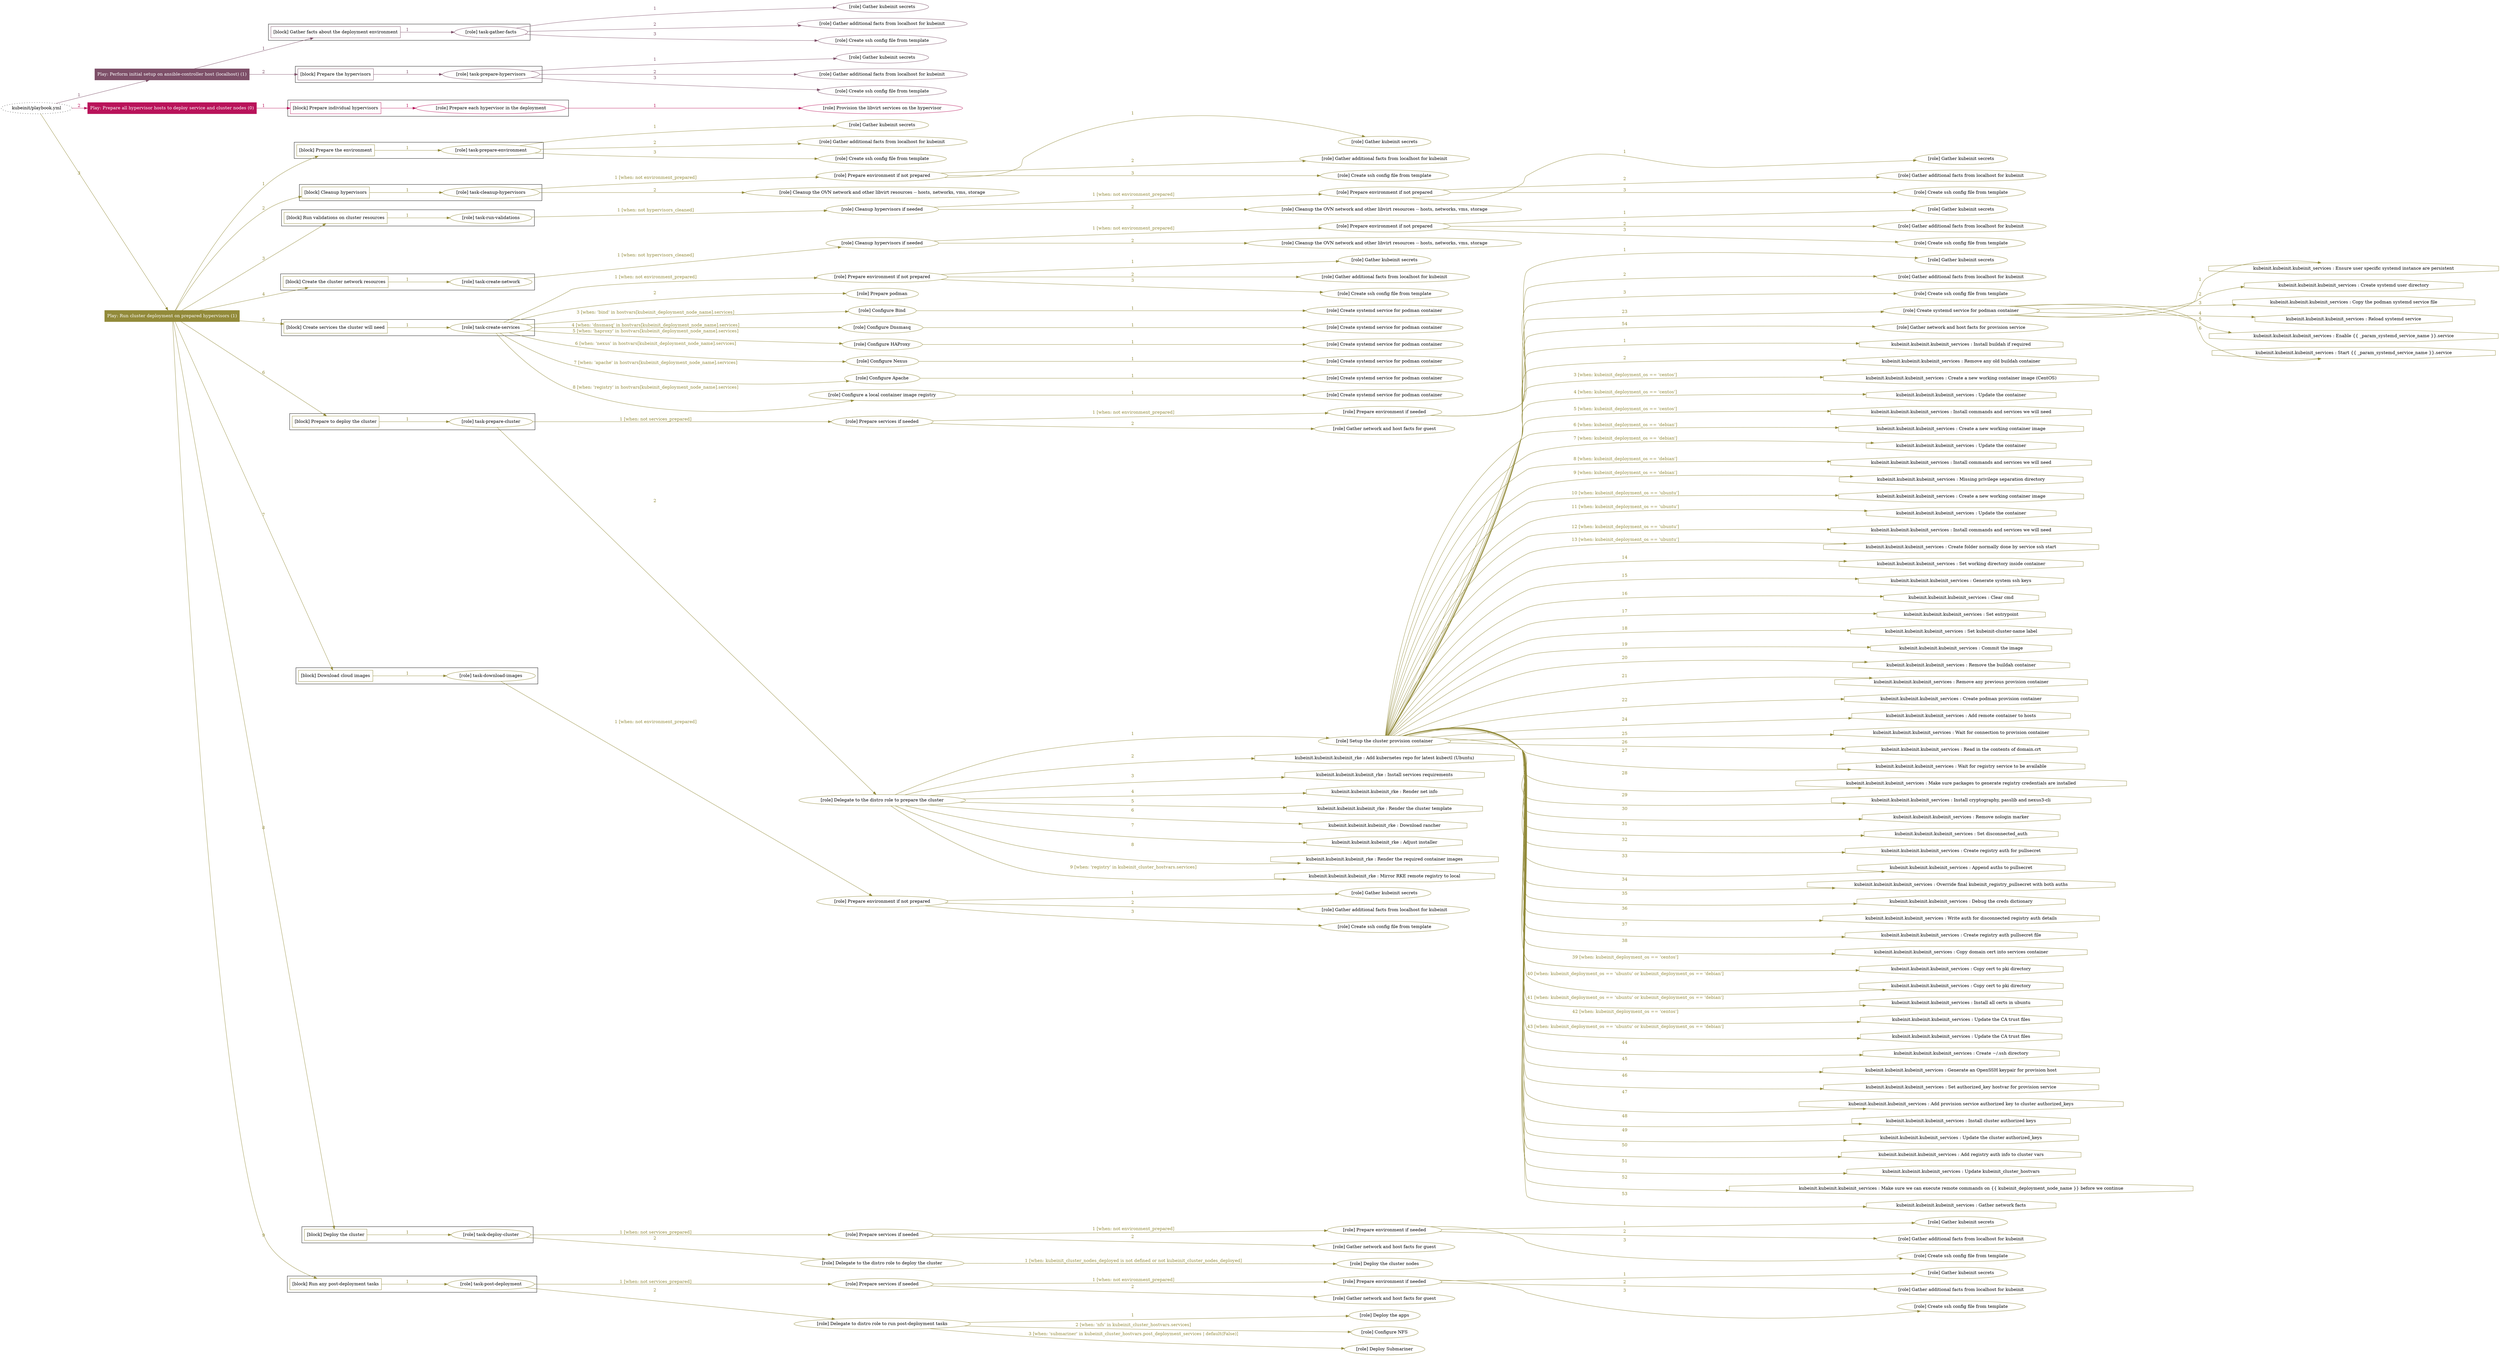 digraph {
	graph [concentrate=true ordering=in rankdir=LR ratio=fill]
	edge [esep=5 sep=10]
	"kubeinit/playbook.yml" [URL="/home/runner/work/kubeinit/kubeinit/kubeinit/playbook.yml" id=playbook_a4352e21 style=dotted]
	play_0e6b607b [label="Play: Perform initial setup on ansible-controller host (localhost) (1)" URL="/home/runner/work/kubeinit/kubeinit/kubeinit/playbook.yml" color="#7d4f68" fontcolor="#ffffff" id=play_0e6b607b shape=box style=filled tooltip=localhost]
	"kubeinit/playbook.yml" -> play_0e6b607b [label="1 " color="#7d4f68" fontcolor="#7d4f68" id=edge_8e49c434 labeltooltip="1 " tooltip="1 "]
	subgraph "Gather kubeinit secrets" {
		role_115a049a [label="[role] Gather kubeinit secrets" URL="/home/runner/.ansible/collections/ansible_collections/kubeinit/kubeinit/roles/kubeinit_prepare/tasks/gather_kubeinit_facts.yml" color="#7d4f68" id=role_115a049a tooltip="Gather kubeinit secrets"]
	}
	subgraph "Gather additional facts from localhost for kubeinit" {
		role_8f3eda05 [label="[role] Gather additional facts from localhost for kubeinit" URL="/home/runner/.ansible/collections/ansible_collections/kubeinit/kubeinit/roles/kubeinit_prepare/tasks/gather_kubeinit_facts.yml" color="#7d4f68" id=role_8f3eda05 tooltip="Gather additional facts from localhost for kubeinit"]
	}
	subgraph "Create ssh config file from template" {
		role_732e1c21 [label="[role] Create ssh config file from template" URL="/home/runner/.ansible/collections/ansible_collections/kubeinit/kubeinit/roles/kubeinit_prepare/tasks/gather_kubeinit_facts.yml" color="#7d4f68" id=role_732e1c21 tooltip="Create ssh config file from template"]
	}
	subgraph "task-gather-facts" {
		role_a5081608 [label="[role] task-gather-facts" URL="/home/runner/work/kubeinit/kubeinit/kubeinit/playbook.yml" color="#7d4f68" id=role_a5081608 tooltip="task-gather-facts"]
		role_a5081608 -> role_115a049a [label="1 " color="#7d4f68" fontcolor="#7d4f68" id=edge_3bcc092a labeltooltip="1 " tooltip="1 "]
		role_a5081608 -> role_8f3eda05 [label="2 " color="#7d4f68" fontcolor="#7d4f68" id=edge_f536fcac labeltooltip="2 " tooltip="2 "]
		role_a5081608 -> role_732e1c21 [label="3 " color="#7d4f68" fontcolor="#7d4f68" id=edge_1467789e labeltooltip="3 " tooltip="3 "]
	}
	subgraph "Gather kubeinit secrets" {
		role_231f8ab1 [label="[role] Gather kubeinit secrets" URL="/home/runner/.ansible/collections/ansible_collections/kubeinit/kubeinit/roles/kubeinit_prepare/tasks/gather_kubeinit_facts.yml" color="#7d4f68" id=role_231f8ab1 tooltip="Gather kubeinit secrets"]
	}
	subgraph "Gather additional facts from localhost for kubeinit" {
		role_905d46a3 [label="[role] Gather additional facts from localhost for kubeinit" URL="/home/runner/.ansible/collections/ansible_collections/kubeinit/kubeinit/roles/kubeinit_prepare/tasks/gather_kubeinit_facts.yml" color="#7d4f68" id=role_905d46a3 tooltip="Gather additional facts from localhost for kubeinit"]
	}
	subgraph "Create ssh config file from template" {
		role_c6ce65c8 [label="[role] Create ssh config file from template" URL="/home/runner/.ansible/collections/ansible_collections/kubeinit/kubeinit/roles/kubeinit_prepare/tasks/gather_kubeinit_facts.yml" color="#7d4f68" id=role_c6ce65c8 tooltip="Create ssh config file from template"]
	}
	subgraph "task-prepare-hypervisors" {
		role_9cc27bcb [label="[role] task-prepare-hypervisors" URL="/home/runner/work/kubeinit/kubeinit/kubeinit/playbook.yml" color="#7d4f68" id=role_9cc27bcb tooltip="task-prepare-hypervisors"]
		role_9cc27bcb -> role_231f8ab1 [label="1 " color="#7d4f68" fontcolor="#7d4f68" id=edge_e58ff499 labeltooltip="1 " tooltip="1 "]
		role_9cc27bcb -> role_905d46a3 [label="2 " color="#7d4f68" fontcolor="#7d4f68" id=edge_39591b79 labeltooltip="2 " tooltip="2 "]
		role_9cc27bcb -> role_c6ce65c8 [label="3 " color="#7d4f68" fontcolor="#7d4f68" id=edge_401d74f9 labeltooltip="3 " tooltip="3 "]
	}
	subgraph "Play: Perform initial setup on ansible-controller host (localhost) (1)" {
		play_0e6b607b -> block_36fc57bc [label=1 color="#7d4f68" fontcolor="#7d4f68" id=edge_f2851302 labeltooltip=1 tooltip=1]
		subgraph cluster_block_36fc57bc {
			block_36fc57bc [label="[block] Gather facts about the deployment environment" URL="/home/runner/work/kubeinit/kubeinit/kubeinit/playbook.yml" color="#7d4f68" id=block_36fc57bc labeltooltip="Gather facts about the deployment environment" shape=box tooltip="Gather facts about the deployment environment"]
			block_36fc57bc -> role_a5081608 [label="1 " color="#7d4f68" fontcolor="#7d4f68" id=edge_f42732b5 labeltooltip="1 " tooltip="1 "]
		}
		play_0e6b607b -> block_8777a2df [label=2 color="#7d4f68" fontcolor="#7d4f68" id=edge_ba7335c1 labeltooltip=2 tooltip=2]
		subgraph cluster_block_8777a2df {
			block_8777a2df [label="[block] Prepare the hypervisors" URL="/home/runner/work/kubeinit/kubeinit/kubeinit/playbook.yml" color="#7d4f68" id=block_8777a2df labeltooltip="Prepare the hypervisors" shape=box tooltip="Prepare the hypervisors"]
			block_8777a2df -> role_9cc27bcb [label="1 " color="#7d4f68" fontcolor="#7d4f68" id=edge_2cc6226a labeltooltip="1 " tooltip="1 "]
		}
	}
	play_39dc9935 [label="Play: Prepare all hypervisor hosts to deploy service and cluster nodes (0)" URL="/home/runner/work/kubeinit/kubeinit/kubeinit/playbook.yml" color="#b9135a" fontcolor="#ffffff" id=play_39dc9935 shape=box style=filled tooltip="Play: Prepare all hypervisor hosts to deploy service and cluster nodes (0)"]
	"kubeinit/playbook.yml" -> play_39dc9935 [label="2 " color="#b9135a" fontcolor="#b9135a" id=edge_03cc8c99 labeltooltip="2 " tooltip="2 "]
	subgraph "Provision the libvirt services on the hypervisor" {
		role_48a13c13 [label="[role] Provision the libvirt services on the hypervisor" URL="/home/runner/.ansible/collections/ansible_collections/kubeinit/kubeinit/roles/kubeinit_prepare/tasks/prepare_hypervisor.yml" color="#b9135a" id=role_48a13c13 tooltip="Provision the libvirt services on the hypervisor"]
	}
	subgraph "Prepare each hypervisor in the deployment" {
		role_ab8bbc94 [label="[role] Prepare each hypervisor in the deployment" URL="/home/runner/work/kubeinit/kubeinit/kubeinit/playbook.yml" color="#b9135a" id=role_ab8bbc94 tooltip="Prepare each hypervisor in the deployment"]
		role_ab8bbc94 -> role_48a13c13 [label="1 " color="#b9135a" fontcolor="#b9135a" id=edge_987d92e2 labeltooltip="1 " tooltip="1 "]
	}
	subgraph "Play: Prepare all hypervisor hosts to deploy service and cluster nodes (0)" {
		play_39dc9935 -> block_1fdd692e [label=1 color="#b9135a" fontcolor="#b9135a" id=edge_0fae14ef labeltooltip=1 tooltip=1]
		subgraph cluster_block_1fdd692e {
			block_1fdd692e [label="[block] Prepare individual hypervisors" URL="/home/runner/work/kubeinit/kubeinit/kubeinit/playbook.yml" color="#b9135a" id=block_1fdd692e labeltooltip="Prepare individual hypervisors" shape=box tooltip="Prepare individual hypervisors"]
			block_1fdd692e -> role_ab8bbc94 [label="1 " color="#b9135a" fontcolor="#b9135a" id=edge_c7e0d6e4 labeltooltip="1 " tooltip="1 "]
		}
	}
	play_6d5e2cc8 [label="Play: Run cluster deployment on prepared hypervisors (1)" URL="/home/runner/work/kubeinit/kubeinit/kubeinit/playbook.yml" color="#928a3a" fontcolor="#ffffff" id=play_6d5e2cc8 shape=box style=filled tooltip=localhost]
	"kubeinit/playbook.yml" -> play_6d5e2cc8 [label="3 " color="#928a3a" fontcolor="#928a3a" id=edge_1fdfdac0 labeltooltip="3 " tooltip="3 "]
	subgraph "Gather kubeinit secrets" {
		role_287c3355 [label="[role] Gather kubeinit secrets" URL="/home/runner/.ansible/collections/ansible_collections/kubeinit/kubeinit/roles/kubeinit_prepare/tasks/gather_kubeinit_facts.yml" color="#928a3a" id=role_287c3355 tooltip="Gather kubeinit secrets"]
	}
	subgraph "Gather additional facts from localhost for kubeinit" {
		role_03fc9ef7 [label="[role] Gather additional facts from localhost for kubeinit" URL="/home/runner/.ansible/collections/ansible_collections/kubeinit/kubeinit/roles/kubeinit_prepare/tasks/gather_kubeinit_facts.yml" color="#928a3a" id=role_03fc9ef7 tooltip="Gather additional facts from localhost for kubeinit"]
	}
	subgraph "Create ssh config file from template" {
		role_da42d5ea [label="[role] Create ssh config file from template" URL="/home/runner/.ansible/collections/ansible_collections/kubeinit/kubeinit/roles/kubeinit_prepare/tasks/gather_kubeinit_facts.yml" color="#928a3a" id=role_da42d5ea tooltip="Create ssh config file from template"]
	}
	subgraph "task-prepare-environment" {
		role_822f5a16 [label="[role] task-prepare-environment" URL="/home/runner/work/kubeinit/kubeinit/kubeinit/playbook.yml" color="#928a3a" id=role_822f5a16 tooltip="task-prepare-environment"]
		role_822f5a16 -> role_287c3355 [label="1 " color="#928a3a" fontcolor="#928a3a" id=edge_6b41ac0d labeltooltip="1 " tooltip="1 "]
		role_822f5a16 -> role_03fc9ef7 [label="2 " color="#928a3a" fontcolor="#928a3a" id=edge_b2320d80 labeltooltip="2 " tooltip="2 "]
		role_822f5a16 -> role_da42d5ea [label="3 " color="#928a3a" fontcolor="#928a3a" id=edge_14e92815 labeltooltip="3 " tooltip="3 "]
	}
	subgraph "Gather kubeinit secrets" {
		role_f09bdf47 [label="[role] Gather kubeinit secrets" URL="/home/runner/.ansible/collections/ansible_collections/kubeinit/kubeinit/roles/kubeinit_prepare/tasks/gather_kubeinit_facts.yml" color="#928a3a" id=role_f09bdf47 tooltip="Gather kubeinit secrets"]
	}
	subgraph "Gather additional facts from localhost for kubeinit" {
		role_fd8d4970 [label="[role] Gather additional facts from localhost for kubeinit" URL="/home/runner/.ansible/collections/ansible_collections/kubeinit/kubeinit/roles/kubeinit_prepare/tasks/gather_kubeinit_facts.yml" color="#928a3a" id=role_fd8d4970 tooltip="Gather additional facts from localhost for kubeinit"]
	}
	subgraph "Create ssh config file from template" {
		role_8ae6d889 [label="[role] Create ssh config file from template" URL="/home/runner/.ansible/collections/ansible_collections/kubeinit/kubeinit/roles/kubeinit_prepare/tasks/gather_kubeinit_facts.yml" color="#928a3a" id=role_8ae6d889 tooltip="Create ssh config file from template"]
	}
	subgraph "Prepare environment if not prepared" {
		role_829e7dae [label="[role] Prepare environment if not prepared" URL="/home/runner/.ansible/collections/ansible_collections/kubeinit/kubeinit/roles/kubeinit_prepare/tasks/cleanup_hypervisors.yml" color="#928a3a" id=role_829e7dae tooltip="Prepare environment if not prepared"]
		role_829e7dae -> role_f09bdf47 [label="1 " color="#928a3a" fontcolor="#928a3a" id=edge_d106ac76 labeltooltip="1 " tooltip="1 "]
		role_829e7dae -> role_fd8d4970 [label="2 " color="#928a3a" fontcolor="#928a3a" id=edge_538b1eb0 labeltooltip="2 " tooltip="2 "]
		role_829e7dae -> role_8ae6d889 [label="3 " color="#928a3a" fontcolor="#928a3a" id=edge_53a219a0 labeltooltip="3 " tooltip="3 "]
	}
	subgraph "Cleanup the OVN network and other libvirt resources -- hosts, networks, vms, storage" {
		role_60578e48 [label="[role] Cleanup the OVN network and other libvirt resources -- hosts, networks, vms, storage" URL="/home/runner/.ansible/collections/ansible_collections/kubeinit/kubeinit/roles/kubeinit_prepare/tasks/cleanup_hypervisors.yml" color="#928a3a" id=role_60578e48 tooltip="Cleanup the OVN network and other libvirt resources -- hosts, networks, vms, storage"]
	}
	subgraph "task-cleanup-hypervisors" {
		role_43e9a2d5 [label="[role] task-cleanup-hypervisors" URL="/home/runner/work/kubeinit/kubeinit/kubeinit/playbook.yml" color="#928a3a" id=role_43e9a2d5 tooltip="task-cleanup-hypervisors"]
		role_43e9a2d5 -> role_829e7dae [label="1 [when: not environment_prepared]" color="#928a3a" fontcolor="#928a3a" id=edge_70a56ef4 labeltooltip="1 [when: not environment_prepared]" tooltip="1 [when: not environment_prepared]"]
		role_43e9a2d5 -> role_60578e48 [label="2 " color="#928a3a" fontcolor="#928a3a" id=edge_21da03af labeltooltip="2 " tooltip="2 "]
	}
	subgraph "Gather kubeinit secrets" {
		role_ecafc7e6 [label="[role] Gather kubeinit secrets" URL="/home/runner/.ansible/collections/ansible_collections/kubeinit/kubeinit/roles/kubeinit_prepare/tasks/gather_kubeinit_facts.yml" color="#928a3a" id=role_ecafc7e6 tooltip="Gather kubeinit secrets"]
	}
	subgraph "Gather additional facts from localhost for kubeinit" {
		role_db73c0cd [label="[role] Gather additional facts from localhost for kubeinit" URL="/home/runner/.ansible/collections/ansible_collections/kubeinit/kubeinit/roles/kubeinit_prepare/tasks/gather_kubeinit_facts.yml" color="#928a3a" id=role_db73c0cd tooltip="Gather additional facts from localhost for kubeinit"]
	}
	subgraph "Create ssh config file from template" {
		role_490aa660 [label="[role] Create ssh config file from template" URL="/home/runner/.ansible/collections/ansible_collections/kubeinit/kubeinit/roles/kubeinit_prepare/tasks/gather_kubeinit_facts.yml" color="#928a3a" id=role_490aa660 tooltip="Create ssh config file from template"]
	}
	subgraph "Prepare environment if not prepared" {
		role_cb2775c3 [label="[role] Prepare environment if not prepared" URL="/home/runner/.ansible/collections/ansible_collections/kubeinit/kubeinit/roles/kubeinit_prepare/tasks/cleanup_hypervisors.yml" color="#928a3a" id=role_cb2775c3 tooltip="Prepare environment if not prepared"]
		role_cb2775c3 -> role_ecafc7e6 [label="1 " color="#928a3a" fontcolor="#928a3a" id=edge_577e7895 labeltooltip="1 " tooltip="1 "]
		role_cb2775c3 -> role_db73c0cd [label="2 " color="#928a3a" fontcolor="#928a3a" id=edge_a5d75029 labeltooltip="2 " tooltip="2 "]
		role_cb2775c3 -> role_490aa660 [label="3 " color="#928a3a" fontcolor="#928a3a" id=edge_f61d8f62 labeltooltip="3 " tooltip="3 "]
	}
	subgraph "Cleanup the OVN network and other libvirt resources -- hosts, networks, vms, storage" {
		role_6545e63d [label="[role] Cleanup the OVN network and other libvirt resources -- hosts, networks, vms, storage" URL="/home/runner/.ansible/collections/ansible_collections/kubeinit/kubeinit/roles/kubeinit_prepare/tasks/cleanup_hypervisors.yml" color="#928a3a" id=role_6545e63d tooltip="Cleanup the OVN network and other libvirt resources -- hosts, networks, vms, storage"]
	}
	subgraph "Cleanup hypervisors if needed" {
		role_b482f6e5 [label="[role] Cleanup hypervisors if needed" URL="/home/runner/.ansible/collections/ansible_collections/kubeinit/kubeinit/roles/kubeinit_validations/tasks/main.yml" color="#928a3a" id=role_b482f6e5 tooltip="Cleanup hypervisors if needed"]
		role_b482f6e5 -> role_cb2775c3 [label="1 [when: not environment_prepared]" color="#928a3a" fontcolor="#928a3a" id=edge_04f01669 labeltooltip="1 [when: not environment_prepared]" tooltip="1 [when: not environment_prepared]"]
		role_b482f6e5 -> role_6545e63d [label="2 " color="#928a3a" fontcolor="#928a3a" id=edge_e4fd3371 labeltooltip="2 " tooltip="2 "]
	}
	subgraph "task-run-validations" {
		role_e42cc305 [label="[role] task-run-validations" URL="/home/runner/work/kubeinit/kubeinit/kubeinit/playbook.yml" color="#928a3a" id=role_e42cc305 tooltip="task-run-validations"]
		role_e42cc305 -> role_b482f6e5 [label="1 [when: not hypervisors_cleaned]" color="#928a3a" fontcolor="#928a3a" id=edge_704217f6 labeltooltip="1 [when: not hypervisors_cleaned]" tooltip="1 [when: not hypervisors_cleaned]"]
	}
	subgraph "Gather kubeinit secrets" {
		role_18f4bf95 [label="[role] Gather kubeinit secrets" URL="/home/runner/.ansible/collections/ansible_collections/kubeinit/kubeinit/roles/kubeinit_prepare/tasks/gather_kubeinit_facts.yml" color="#928a3a" id=role_18f4bf95 tooltip="Gather kubeinit secrets"]
	}
	subgraph "Gather additional facts from localhost for kubeinit" {
		role_7ca14448 [label="[role] Gather additional facts from localhost for kubeinit" URL="/home/runner/.ansible/collections/ansible_collections/kubeinit/kubeinit/roles/kubeinit_prepare/tasks/gather_kubeinit_facts.yml" color="#928a3a" id=role_7ca14448 tooltip="Gather additional facts from localhost for kubeinit"]
	}
	subgraph "Create ssh config file from template" {
		role_10a32a5d [label="[role] Create ssh config file from template" URL="/home/runner/.ansible/collections/ansible_collections/kubeinit/kubeinit/roles/kubeinit_prepare/tasks/gather_kubeinit_facts.yml" color="#928a3a" id=role_10a32a5d tooltip="Create ssh config file from template"]
	}
	subgraph "Prepare environment if not prepared" {
		role_2b7c28c5 [label="[role] Prepare environment if not prepared" URL="/home/runner/.ansible/collections/ansible_collections/kubeinit/kubeinit/roles/kubeinit_prepare/tasks/cleanup_hypervisors.yml" color="#928a3a" id=role_2b7c28c5 tooltip="Prepare environment if not prepared"]
		role_2b7c28c5 -> role_18f4bf95 [label="1 " color="#928a3a" fontcolor="#928a3a" id=edge_58079ada labeltooltip="1 " tooltip="1 "]
		role_2b7c28c5 -> role_7ca14448 [label="2 " color="#928a3a" fontcolor="#928a3a" id=edge_a7bdeeba labeltooltip="2 " tooltip="2 "]
		role_2b7c28c5 -> role_10a32a5d [label="3 " color="#928a3a" fontcolor="#928a3a" id=edge_ab63295c labeltooltip="3 " tooltip="3 "]
	}
	subgraph "Cleanup the OVN network and other libvirt resources -- hosts, networks, vms, storage" {
		role_e1d1fdfa [label="[role] Cleanup the OVN network and other libvirt resources -- hosts, networks, vms, storage" URL="/home/runner/.ansible/collections/ansible_collections/kubeinit/kubeinit/roles/kubeinit_prepare/tasks/cleanup_hypervisors.yml" color="#928a3a" id=role_e1d1fdfa tooltip="Cleanup the OVN network and other libvirt resources -- hosts, networks, vms, storage"]
	}
	subgraph "Cleanup hypervisors if needed" {
		role_15c2a9a1 [label="[role] Cleanup hypervisors if needed" URL="/home/runner/.ansible/collections/ansible_collections/kubeinit/kubeinit/roles/kubeinit_libvirt/tasks/create_network.yml" color="#928a3a" id=role_15c2a9a1 tooltip="Cleanup hypervisors if needed"]
		role_15c2a9a1 -> role_2b7c28c5 [label="1 [when: not environment_prepared]" color="#928a3a" fontcolor="#928a3a" id=edge_0385b3be labeltooltip="1 [when: not environment_prepared]" tooltip="1 [when: not environment_prepared]"]
		role_15c2a9a1 -> role_e1d1fdfa [label="2 " color="#928a3a" fontcolor="#928a3a" id=edge_e968bf03 labeltooltip="2 " tooltip="2 "]
	}
	subgraph "task-create-network" {
		role_5d498585 [label="[role] task-create-network" URL="/home/runner/work/kubeinit/kubeinit/kubeinit/playbook.yml" color="#928a3a" id=role_5d498585 tooltip="task-create-network"]
		role_5d498585 -> role_15c2a9a1 [label="1 [when: not hypervisors_cleaned]" color="#928a3a" fontcolor="#928a3a" id=edge_9a971efe labeltooltip="1 [when: not hypervisors_cleaned]" tooltip="1 [when: not hypervisors_cleaned]"]
	}
	subgraph "Gather kubeinit secrets" {
		role_3ba5aa03 [label="[role] Gather kubeinit secrets" URL="/home/runner/.ansible/collections/ansible_collections/kubeinit/kubeinit/roles/kubeinit_prepare/tasks/gather_kubeinit_facts.yml" color="#928a3a" id=role_3ba5aa03 tooltip="Gather kubeinit secrets"]
	}
	subgraph "Gather additional facts from localhost for kubeinit" {
		role_3bc1cff0 [label="[role] Gather additional facts from localhost for kubeinit" URL="/home/runner/.ansible/collections/ansible_collections/kubeinit/kubeinit/roles/kubeinit_prepare/tasks/gather_kubeinit_facts.yml" color="#928a3a" id=role_3bc1cff0 tooltip="Gather additional facts from localhost for kubeinit"]
	}
	subgraph "Create ssh config file from template" {
		role_9eb0827d [label="[role] Create ssh config file from template" URL="/home/runner/.ansible/collections/ansible_collections/kubeinit/kubeinit/roles/kubeinit_prepare/tasks/gather_kubeinit_facts.yml" color="#928a3a" id=role_9eb0827d tooltip="Create ssh config file from template"]
	}
	subgraph "Prepare environment if not prepared" {
		role_290882f9 [label="[role] Prepare environment if not prepared" URL="/home/runner/.ansible/collections/ansible_collections/kubeinit/kubeinit/roles/kubeinit_services/tasks/main.yml" color="#928a3a" id=role_290882f9 tooltip="Prepare environment if not prepared"]
		role_290882f9 -> role_3ba5aa03 [label="1 " color="#928a3a" fontcolor="#928a3a" id=edge_eda46429 labeltooltip="1 " tooltip="1 "]
		role_290882f9 -> role_3bc1cff0 [label="2 " color="#928a3a" fontcolor="#928a3a" id=edge_e9e8ea18 labeltooltip="2 " tooltip="2 "]
		role_290882f9 -> role_9eb0827d [label="3 " color="#928a3a" fontcolor="#928a3a" id=edge_d1e806e7 labeltooltip="3 " tooltip="3 "]
	}
	subgraph "Prepare podman" {
		role_be50ea93 [label="[role] Prepare podman" URL="/home/runner/.ansible/collections/ansible_collections/kubeinit/kubeinit/roles/kubeinit_services/tasks/00_create_service_pod.yml" color="#928a3a" id=role_be50ea93 tooltip="Prepare podman"]
	}
	subgraph "Create systemd service for podman container" {
		role_4543096a [label="[role] Create systemd service for podman container" URL="/home/runner/.ansible/collections/ansible_collections/kubeinit/kubeinit/roles/kubeinit_bind/tasks/main.yml" color="#928a3a" id=role_4543096a tooltip="Create systemd service for podman container"]
	}
	subgraph "Configure Bind" {
		role_8cef60a7 [label="[role] Configure Bind" URL="/home/runner/.ansible/collections/ansible_collections/kubeinit/kubeinit/roles/kubeinit_services/tasks/start_services_containers.yml" color="#928a3a" id=role_8cef60a7 tooltip="Configure Bind"]
		role_8cef60a7 -> role_4543096a [label="1 " color="#928a3a" fontcolor="#928a3a" id=edge_6d34a2f8 labeltooltip="1 " tooltip="1 "]
	}
	subgraph "Create systemd service for podman container" {
		role_46681eeb [label="[role] Create systemd service for podman container" URL="/home/runner/.ansible/collections/ansible_collections/kubeinit/kubeinit/roles/kubeinit_dnsmasq/tasks/main.yml" color="#928a3a" id=role_46681eeb tooltip="Create systemd service for podman container"]
	}
	subgraph "Configure Dnsmasq" {
		role_1170fedd [label="[role] Configure Dnsmasq" URL="/home/runner/.ansible/collections/ansible_collections/kubeinit/kubeinit/roles/kubeinit_services/tasks/start_services_containers.yml" color="#928a3a" id=role_1170fedd tooltip="Configure Dnsmasq"]
		role_1170fedd -> role_46681eeb [label="1 " color="#928a3a" fontcolor="#928a3a" id=edge_cdcb084d labeltooltip="1 " tooltip="1 "]
	}
	subgraph "Create systemd service for podman container" {
		role_a309e5bd [label="[role] Create systemd service for podman container" URL="/home/runner/.ansible/collections/ansible_collections/kubeinit/kubeinit/roles/kubeinit_haproxy/tasks/main.yml" color="#928a3a" id=role_a309e5bd tooltip="Create systemd service for podman container"]
	}
	subgraph "Configure HAProxy" {
		role_c159afff [label="[role] Configure HAProxy" URL="/home/runner/.ansible/collections/ansible_collections/kubeinit/kubeinit/roles/kubeinit_services/tasks/start_services_containers.yml" color="#928a3a" id=role_c159afff tooltip="Configure HAProxy"]
		role_c159afff -> role_a309e5bd [label="1 " color="#928a3a" fontcolor="#928a3a" id=edge_9ee35965 labeltooltip="1 " tooltip="1 "]
	}
	subgraph "Create systemd service for podman container" {
		role_77bd116e [label="[role] Create systemd service for podman container" URL="/home/runner/.ansible/collections/ansible_collections/kubeinit/kubeinit/roles/kubeinit_nexus/tasks/main.yml" color="#928a3a" id=role_77bd116e tooltip="Create systemd service for podman container"]
	}
	subgraph "Configure Nexus" {
		role_071c7df7 [label="[role] Configure Nexus" URL="/home/runner/.ansible/collections/ansible_collections/kubeinit/kubeinit/roles/kubeinit_services/tasks/start_services_containers.yml" color="#928a3a" id=role_071c7df7 tooltip="Configure Nexus"]
		role_071c7df7 -> role_77bd116e [label="1 " color="#928a3a" fontcolor="#928a3a" id=edge_4fc85bd2 labeltooltip="1 " tooltip="1 "]
	}
	subgraph "Create systemd service for podman container" {
		role_4e459a2f [label="[role] Create systemd service for podman container" URL="/home/runner/.ansible/collections/ansible_collections/kubeinit/kubeinit/roles/kubeinit_apache/tasks/main.yml" color="#928a3a" id=role_4e459a2f tooltip="Create systemd service for podman container"]
	}
	subgraph "Configure Apache" {
		role_e62ee83d [label="[role] Configure Apache" URL="/home/runner/.ansible/collections/ansible_collections/kubeinit/kubeinit/roles/kubeinit_services/tasks/start_services_containers.yml" color="#928a3a" id=role_e62ee83d tooltip="Configure Apache"]
		role_e62ee83d -> role_4e459a2f [label="1 " color="#928a3a" fontcolor="#928a3a" id=edge_b9cc9ca1 labeltooltip="1 " tooltip="1 "]
	}
	subgraph "Create systemd service for podman container" {
		role_706e4f20 [label="[role] Create systemd service for podman container" URL="/home/runner/.ansible/collections/ansible_collections/kubeinit/kubeinit/roles/kubeinit_registry/tasks/main.yml" color="#928a3a" id=role_706e4f20 tooltip="Create systemd service for podman container"]
	}
	subgraph "Configure a local container image registry" {
		role_19b3f9b2 [label="[role] Configure a local container image registry" URL="/home/runner/.ansible/collections/ansible_collections/kubeinit/kubeinit/roles/kubeinit_services/tasks/start_services_containers.yml" color="#928a3a" id=role_19b3f9b2 tooltip="Configure a local container image registry"]
		role_19b3f9b2 -> role_706e4f20 [label="1 " color="#928a3a" fontcolor="#928a3a" id=edge_6b4fc310 labeltooltip="1 " tooltip="1 "]
	}
	subgraph "task-create-services" {
		role_dc9e2cd0 [label="[role] task-create-services" URL="/home/runner/work/kubeinit/kubeinit/kubeinit/playbook.yml" color="#928a3a" id=role_dc9e2cd0 tooltip="task-create-services"]
		role_dc9e2cd0 -> role_290882f9 [label="1 [when: not environment_prepared]" color="#928a3a" fontcolor="#928a3a" id=edge_2340677b labeltooltip="1 [when: not environment_prepared]" tooltip="1 [when: not environment_prepared]"]
		role_dc9e2cd0 -> role_be50ea93 [label="2 " color="#928a3a" fontcolor="#928a3a" id=edge_58678f93 labeltooltip="2 " tooltip="2 "]
		role_dc9e2cd0 -> role_8cef60a7 [label="3 [when: 'bind' in hostvars[kubeinit_deployment_node_name].services]" color="#928a3a" fontcolor="#928a3a" id=edge_6a3c1094 labeltooltip="3 [when: 'bind' in hostvars[kubeinit_deployment_node_name].services]" tooltip="3 [when: 'bind' in hostvars[kubeinit_deployment_node_name].services]"]
		role_dc9e2cd0 -> role_1170fedd [label="4 [when: 'dnsmasq' in hostvars[kubeinit_deployment_node_name].services]" color="#928a3a" fontcolor="#928a3a" id=edge_e9f4abda labeltooltip="4 [when: 'dnsmasq' in hostvars[kubeinit_deployment_node_name].services]" tooltip="4 [when: 'dnsmasq' in hostvars[kubeinit_deployment_node_name].services]"]
		role_dc9e2cd0 -> role_c159afff [label="5 [when: 'haproxy' in hostvars[kubeinit_deployment_node_name].services]" color="#928a3a" fontcolor="#928a3a" id=edge_e4d4309e labeltooltip="5 [when: 'haproxy' in hostvars[kubeinit_deployment_node_name].services]" tooltip="5 [when: 'haproxy' in hostvars[kubeinit_deployment_node_name].services]"]
		role_dc9e2cd0 -> role_071c7df7 [label="6 [when: 'nexus' in hostvars[kubeinit_deployment_node_name].services]" color="#928a3a" fontcolor="#928a3a" id=edge_8ffcf922 labeltooltip="6 [when: 'nexus' in hostvars[kubeinit_deployment_node_name].services]" tooltip="6 [when: 'nexus' in hostvars[kubeinit_deployment_node_name].services]"]
		role_dc9e2cd0 -> role_e62ee83d [label="7 [when: 'apache' in hostvars[kubeinit_deployment_node_name].services]" color="#928a3a" fontcolor="#928a3a" id=edge_6315f09c labeltooltip="7 [when: 'apache' in hostvars[kubeinit_deployment_node_name].services]" tooltip="7 [when: 'apache' in hostvars[kubeinit_deployment_node_name].services]"]
		role_dc9e2cd0 -> role_19b3f9b2 [label="8 [when: 'registry' in hostvars[kubeinit_deployment_node_name].services]" color="#928a3a" fontcolor="#928a3a" id=edge_83e0b3c6 labeltooltip="8 [when: 'registry' in hostvars[kubeinit_deployment_node_name].services]" tooltip="8 [when: 'registry' in hostvars[kubeinit_deployment_node_name].services]"]
	}
	subgraph "Gather kubeinit secrets" {
		role_6b224587 [label="[role] Gather kubeinit secrets" URL="/home/runner/.ansible/collections/ansible_collections/kubeinit/kubeinit/roles/kubeinit_prepare/tasks/gather_kubeinit_facts.yml" color="#928a3a" id=role_6b224587 tooltip="Gather kubeinit secrets"]
	}
	subgraph "Gather additional facts from localhost for kubeinit" {
		role_b8cefc73 [label="[role] Gather additional facts from localhost for kubeinit" URL="/home/runner/.ansible/collections/ansible_collections/kubeinit/kubeinit/roles/kubeinit_prepare/tasks/gather_kubeinit_facts.yml" color="#928a3a" id=role_b8cefc73 tooltip="Gather additional facts from localhost for kubeinit"]
	}
	subgraph "Create ssh config file from template" {
		role_4411bfd5 [label="[role] Create ssh config file from template" URL="/home/runner/.ansible/collections/ansible_collections/kubeinit/kubeinit/roles/kubeinit_prepare/tasks/gather_kubeinit_facts.yml" color="#928a3a" id=role_4411bfd5 tooltip="Create ssh config file from template"]
	}
	subgraph "Prepare environment if needed" {
		role_7439230f [label="[role] Prepare environment if needed" URL="/home/runner/.ansible/collections/ansible_collections/kubeinit/kubeinit/roles/kubeinit_services/tasks/prepare_services.yml" color="#928a3a" id=role_7439230f tooltip="Prepare environment if needed"]
		role_7439230f -> role_6b224587 [label="1 " color="#928a3a" fontcolor="#928a3a" id=edge_2534025c labeltooltip="1 " tooltip="1 "]
		role_7439230f -> role_b8cefc73 [label="2 " color="#928a3a" fontcolor="#928a3a" id=edge_b4a71ae1 labeltooltip="2 " tooltip="2 "]
		role_7439230f -> role_4411bfd5 [label="3 " color="#928a3a" fontcolor="#928a3a" id=edge_6a7a6de8 labeltooltip="3 " tooltip="3 "]
	}
	subgraph "Gather network and host facts for guest" {
		role_c5f455dd [label="[role] Gather network and host facts for guest" URL="/home/runner/.ansible/collections/ansible_collections/kubeinit/kubeinit/roles/kubeinit_services/tasks/prepare_services.yml" color="#928a3a" id=role_c5f455dd tooltip="Gather network and host facts for guest"]
	}
	subgraph "Prepare services if needed" {
		role_639e1bc4 [label="[role] Prepare services if needed" URL="/home/runner/.ansible/collections/ansible_collections/kubeinit/kubeinit/roles/kubeinit_prepare/tasks/prepare_cluster.yml" color="#928a3a" id=role_639e1bc4 tooltip="Prepare services if needed"]
		role_639e1bc4 -> role_7439230f [label="1 [when: not environment_prepared]" color="#928a3a" fontcolor="#928a3a" id=edge_d394aa3c labeltooltip="1 [when: not environment_prepared]" tooltip="1 [when: not environment_prepared]"]
		role_639e1bc4 -> role_c5f455dd [label="2 " color="#928a3a" fontcolor="#928a3a" id=edge_ac4f0f06 labeltooltip="2 " tooltip="2 "]
	}
	subgraph "Create systemd service for podman container" {
		role_32794be9 [label="[role] Create systemd service for podman container" URL="/home/runner/.ansible/collections/ansible_collections/kubeinit/kubeinit/roles/kubeinit_services/tasks/create_provision_container.yml" color="#928a3a" id=role_32794be9 tooltip="Create systemd service for podman container"]
		task_78b2e97e [label="kubeinit.kubeinit.kubeinit_services : Ensure user specific systemd instance are persistent" URL="/home/runner/.ansible/collections/ansible_collections/kubeinit/kubeinit/roles/kubeinit_services/tasks/create_managed_service.yml" color="#928a3a" id=task_78b2e97e shape=octagon tooltip="kubeinit.kubeinit.kubeinit_services : Ensure user specific systemd instance are persistent"]
		role_32794be9 -> task_78b2e97e [label="1 " color="#928a3a" fontcolor="#928a3a" id=edge_bcb24e05 labeltooltip="1 " tooltip="1 "]
		task_4a180ddf [label="kubeinit.kubeinit.kubeinit_services : Create systemd user directory" URL="/home/runner/.ansible/collections/ansible_collections/kubeinit/kubeinit/roles/kubeinit_services/tasks/create_managed_service.yml" color="#928a3a" id=task_4a180ddf shape=octagon tooltip="kubeinit.kubeinit.kubeinit_services : Create systemd user directory"]
		role_32794be9 -> task_4a180ddf [label="2 " color="#928a3a" fontcolor="#928a3a" id=edge_37d6a10b labeltooltip="2 " tooltip="2 "]
		task_21f8e774 [label="kubeinit.kubeinit.kubeinit_services : Copy the podman systemd service file" URL="/home/runner/.ansible/collections/ansible_collections/kubeinit/kubeinit/roles/kubeinit_services/tasks/create_managed_service.yml" color="#928a3a" id=task_21f8e774 shape=octagon tooltip="kubeinit.kubeinit.kubeinit_services : Copy the podman systemd service file"]
		role_32794be9 -> task_21f8e774 [label="3 " color="#928a3a" fontcolor="#928a3a" id=edge_3e3feba5 labeltooltip="3 " tooltip="3 "]
		task_4606188a [label="kubeinit.kubeinit.kubeinit_services : Reload systemd service" URL="/home/runner/.ansible/collections/ansible_collections/kubeinit/kubeinit/roles/kubeinit_services/tasks/create_managed_service.yml" color="#928a3a" id=task_4606188a shape=octagon tooltip="kubeinit.kubeinit.kubeinit_services : Reload systemd service"]
		role_32794be9 -> task_4606188a [label="4 " color="#928a3a" fontcolor="#928a3a" id=edge_4b03600f labeltooltip="4 " tooltip="4 "]
		task_4fc02f03 [label="kubeinit.kubeinit.kubeinit_services : Enable {{ _param_systemd_service_name }}.service" URL="/home/runner/.ansible/collections/ansible_collections/kubeinit/kubeinit/roles/kubeinit_services/tasks/create_managed_service.yml" color="#928a3a" id=task_4fc02f03 shape=octagon tooltip="kubeinit.kubeinit.kubeinit_services : Enable {{ _param_systemd_service_name }}.service"]
		role_32794be9 -> task_4fc02f03 [label="5 " color="#928a3a" fontcolor="#928a3a" id=edge_71ea2839 labeltooltip="5 " tooltip="5 "]
		task_ab29718b [label="kubeinit.kubeinit.kubeinit_services : Start {{ _param_systemd_service_name }}.service" URL="/home/runner/.ansible/collections/ansible_collections/kubeinit/kubeinit/roles/kubeinit_services/tasks/create_managed_service.yml" color="#928a3a" id=task_ab29718b shape=octagon tooltip="kubeinit.kubeinit.kubeinit_services : Start {{ _param_systemd_service_name }}.service"]
		role_32794be9 -> task_ab29718b [label="6 " color="#928a3a" fontcolor="#928a3a" id=edge_b9d18170 labeltooltip="6 " tooltip="6 "]
	}
	subgraph "Gather network and host facts for provision service" {
		role_6b52a264 [label="[role] Gather network and host facts for provision service" URL="/home/runner/.ansible/collections/ansible_collections/kubeinit/kubeinit/roles/kubeinit_services/tasks/create_provision_container.yml" color="#928a3a" id=role_6b52a264 tooltip="Gather network and host facts for provision service"]
	}
	subgraph "Setup the cluster provision container" {
		role_61b3ec55 [label="[role] Setup the cluster provision container" URL="/home/runner/.ansible/collections/ansible_collections/kubeinit/kubeinit/roles/kubeinit_rke/tasks/prepare_cluster.yml" color="#928a3a" id=role_61b3ec55 tooltip="Setup the cluster provision container"]
		task_e71c52f8 [label="kubeinit.kubeinit.kubeinit_services : Install buildah if required" URL="/home/runner/.ansible/collections/ansible_collections/kubeinit/kubeinit/roles/kubeinit_services/tasks/create_provision_container.yml" color="#928a3a" id=task_e71c52f8 shape=octagon tooltip="kubeinit.kubeinit.kubeinit_services : Install buildah if required"]
		role_61b3ec55 -> task_e71c52f8 [label="1 " color="#928a3a" fontcolor="#928a3a" id=edge_7caa14fb labeltooltip="1 " tooltip="1 "]
		task_a93c20ab [label="kubeinit.kubeinit.kubeinit_services : Remove any old buildah container" URL="/home/runner/.ansible/collections/ansible_collections/kubeinit/kubeinit/roles/kubeinit_services/tasks/create_provision_container.yml" color="#928a3a" id=task_a93c20ab shape=octagon tooltip="kubeinit.kubeinit.kubeinit_services : Remove any old buildah container"]
		role_61b3ec55 -> task_a93c20ab [label="2 " color="#928a3a" fontcolor="#928a3a" id=edge_77092ffc labeltooltip="2 " tooltip="2 "]
		task_7404e385 [label="kubeinit.kubeinit.kubeinit_services : Create a new working container image (CentOS)" URL="/home/runner/.ansible/collections/ansible_collections/kubeinit/kubeinit/roles/kubeinit_services/tasks/create_provision_container.yml" color="#928a3a" id=task_7404e385 shape=octagon tooltip="kubeinit.kubeinit.kubeinit_services : Create a new working container image (CentOS)"]
		role_61b3ec55 -> task_7404e385 [label="3 [when: kubeinit_deployment_os == 'centos']" color="#928a3a" fontcolor="#928a3a" id=edge_45f853cd labeltooltip="3 [when: kubeinit_deployment_os == 'centos']" tooltip="3 [when: kubeinit_deployment_os == 'centos']"]
		task_5473f267 [label="kubeinit.kubeinit.kubeinit_services : Update the container" URL="/home/runner/.ansible/collections/ansible_collections/kubeinit/kubeinit/roles/kubeinit_services/tasks/create_provision_container.yml" color="#928a3a" id=task_5473f267 shape=octagon tooltip="kubeinit.kubeinit.kubeinit_services : Update the container"]
		role_61b3ec55 -> task_5473f267 [label="4 [when: kubeinit_deployment_os == 'centos']" color="#928a3a" fontcolor="#928a3a" id=edge_90184b4f labeltooltip="4 [when: kubeinit_deployment_os == 'centos']" tooltip="4 [when: kubeinit_deployment_os == 'centos']"]
		task_d5e4443a [label="kubeinit.kubeinit.kubeinit_services : Install commands and services we will need" URL="/home/runner/.ansible/collections/ansible_collections/kubeinit/kubeinit/roles/kubeinit_services/tasks/create_provision_container.yml" color="#928a3a" id=task_d5e4443a shape=octagon tooltip="kubeinit.kubeinit.kubeinit_services : Install commands and services we will need"]
		role_61b3ec55 -> task_d5e4443a [label="5 [when: kubeinit_deployment_os == 'centos']" color="#928a3a" fontcolor="#928a3a" id=edge_efd9ea4f labeltooltip="5 [when: kubeinit_deployment_os == 'centos']" tooltip="5 [when: kubeinit_deployment_os == 'centos']"]
		task_0b5e7bdd [label="kubeinit.kubeinit.kubeinit_services : Create a new working container image" URL="/home/runner/.ansible/collections/ansible_collections/kubeinit/kubeinit/roles/kubeinit_services/tasks/create_provision_container.yml" color="#928a3a" id=task_0b5e7bdd shape=octagon tooltip="kubeinit.kubeinit.kubeinit_services : Create a new working container image"]
		role_61b3ec55 -> task_0b5e7bdd [label="6 [when: kubeinit_deployment_os == 'debian']" color="#928a3a" fontcolor="#928a3a" id=edge_60454f8c labeltooltip="6 [when: kubeinit_deployment_os == 'debian']" tooltip="6 [when: kubeinit_deployment_os == 'debian']"]
		task_26476e77 [label="kubeinit.kubeinit.kubeinit_services : Update the container" URL="/home/runner/.ansible/collections/ansible_collections/kubeinit/kubeinit/roles/kubeinit_services/tasks/create_provision_container.yml" color="#928a3a" id=task_26476e77 shape=octagon tooltip="kubeinit.kubeinit.kubeinit_services : Update the container"]
		role_61b3ec55 -> task_26476e77 [label="7 [when: kubeinit_deployment_os == 'debian']" color="#928a3a" fontcolor="#928a3a" id=edge_dbe80c29 labeltooltip="7 [when: kubeinit_deployment_os == 'debian']" tooltip="7 [when: kubeinit_deployment_os == 'debian']"]
		task_3c4ecd88 [label="kubeinit.kubeinit.kubeinit_services : Install commands and services we will need" URL="/home/runner/.ansible/collections/ansible_collections/kubeinit/kubeinit/roles/kubeinit_services/tasks/create_provision_container.yml" color="#928a3a" id=task_3c4ecd88 shape=octagon tooltip="kubeinit.kubeinit.kubeinit_services : Install commands and services we will need"]
		role_61b3ec55 -> task_3c4ecd88 [label="8 [when: kubeinit_deployment_os == 'debian']" color="#928a3a" fontcolor="#928a3a" id=edge_32800239 labeltooltip="8 [when: kubeinit_deployment_os == 'debian']" tooltip="8 [when: kubeinit_deployment_os == 'debian']"]
		task_c96dc5ce [label="kubeinit.kubeinit.kubeinit_services : Missing privilege separation directory" URL="/home/runner/.ansible/collections/ansible_collections/kubeinit/kubeinit/roles/kubeinit_services/tasks/create_provision_container.yml" color="#928a3a" id=task_c96dc5ce shape=octagon tooltip="kubeinit.kubeinit.kubeinit_services : Missing privilege separation directory"]
		role_61b3ec55 -> task_c96dc5ce [label="9 [when: kubeinit_deployment_os == 'debian']" color="#928a3a" fontcolor="#928a3a" id=edge_61a1f572 labeltooltip="9 [when: kubeinit_deployment_os == 'debian']" tooltip="9 [when: kubeinit_deployment_os == 'debian']"]
		task_107c4bef [label="kubeinit.kubeinit.kubeinit_services : Create a new working container image" URL="/home/runner/.ansible/collections/ansible_collections/kubeinit/kubeinit/roles/kubeinit_services/tasks/create_provision_container.yml" color="#928a3a" id=task_107c4bef shape=octagon tooltip="kubeinit.kubeinit.kubeinit_services : Create a new working container image"]
		role_61b3ec55 -> task_107c4bef [label="10 [when: kubeinit_deployment_os == 'ubuntu']" color="#928a3a" fontcolor="#928a3a" id=edge_d90bd253 labeltooltip="10 [when: kubeinit_deployment_os == 'ubuntu']" tooltip="10 [when: kubeinit_deployment_os == 'ubuntu']"]
		task_46ac3194 [label="kubeinit.kubeinit.kubeinit_services : Update the container" URL="/home/runner/.ansible/collections/ansible_collections/kubeinit/kubeinit/roles/kubeinit_services/tasks/create_provision_container.yml" color="#928a3a" id=task_46ac3194 shape=octagon tooltip="kubeinit.kubeinit.kubeinit_services : Update the container"]
		role_61b3ec55 -> task_46ac3194 [label="11 [when: kubeinit_deployment_os == 'ubuntu']" color="#928a3a" fontcolor="#928a3a" id=edge_4133653a labeltooltip="11 [when: kubeinit_deployment_os == 'ubuntu']" tooltip="11 [when: kubeinit_deployment_os == 'ubuntu']"]
		task_f534faaf [label="kubeinit.kubeinit.kubeinit_services : Install commands and services we will need" URL="/home/runner/.ansible/collections/ansible_collections/kubeinit/kubeinit/roles/kubeinit_services/tasks/create_provision_container.yml" color="#928a3a" id=task_f534faaf shape=octagon tooltip="kubeinit.kubeinit.kubeinit_services : Install commands and services we will need"]
		role_61b3ec55 -> task_f534faaf [label="12 [when: kubeinit_deployment_os == 'ubuntu']" color="#928a3a" fontcolor="#928a3a" id=edge_57f5f4af labeltooltip="12 [when: kubeinit_deployment_os == 'ubuntu']" tooltip="12 [when: kubeinit_deployment_os == 'ubuntu']"]
		task_9bc53082 [label="kubeinit.kubeinit.kubeinit_services : Create folder normally done by service ssh start" URL="/home/runner/.ansible/collections/ansible_collections/kubeinit/kubeinit/roles/kubeinit_services/tasks/create_provision_container.yml" color="#928a3a" id=task_9bc53082 shape=octagon tooltip="kubeinit.kubeinit.kubeinit_services : Create folder normally done by service ssh start"]
		role_61b3ec55 -> task_9bc53082 [label="13 [when: kubeinit_deployment_os == 'ubuntu']" color="#928a3a" fontcolor="#928a3a" id=edge_87e4ff57 labeltooltip="13 [when: kubeinit_deployment_os == 'ubuntu']" tooltip="13 [when: kubeinit_deployment_os == 'ubuntu']"]
		task_31a80932 [label="kubeinit.kubeinit.kubeinit_services : Set working directory inside container" URL="/home/runner/.ansible/collections/ansible_collections/kubeinit/kubeinit/roles/kubeinit_services/tasks/create_provision_container.yml" color="#928a3a" id=task_31a80932 shape=octagon tooltip="kubeinit.kubeinit.kubeinit_services : Set working directory inside container"]
		role_61b3ec55 -> task_31a80932 [label="14 " color="#928a3a" fontcolor="#928a3a" id=edge_76596b90 labeltooltip="14 " tooltip="14 "]
		task_82e87bbd [label="kubeinit.kubeinit.kubeinit_services : Generate system ssh keys" URL="/home/runner/.ansible/collections/ansible_collections/kubeinit/kubeinit/roles/kubeinit_services/tasks/create_provision_container.yml" color="#928a3a" id=task_82e87bbd shape=octagon tooltip="kubeinit.kubeinit.kubeinit_services : Generate system ssh keys"]
		role_61b3ec55 -> task_82e87bbd [label="15 " color="#928a3a" fontcolor="#928a3a" id=edge_9846d2d6 labeltooltip="15 " tooltip="15 "]
		task_19258e73 [label="kubeinit.kubeinit.kubeinit_services : Clear cmd" URL="/home/runner/.ansible/collections/ansible_collections/kubeinit/kubeinit/roles/kubeinit_services/tasks/create_provision_container.yml" color="#928a3a" id=task_19258e73 shape=octagon tooltip="kubeinit.kubeinit.kubeinit_services : Clear cmd"]
		role_61b3ec55 -> task_19258e73 [label="16 " color="#928a3a" fontcolor="#928a3a" id=edge_65452f65 labeltooltip="16 " tooltip="16 "]
		task_81c900b1 [label="kubeinit.kubeinit.kubeinit_services : Set entrypoint" URL="/home/runner/.ansible/collections/ansible_collections/kubeinit/kubeinit/roles/kubeinit_services/tasks/create_provision_container.yml" color="#928a3a" id=task_81c900b1 shape=octagon tooltip="kubeinit.kubeinit.kubeinit_services : Set entrypoint"]
		role_61b3ec55 -> task_81c900b1 [label="17 " color="#928a3a" fontcolor="#928a3a" id=edge_0274ad91 labeltooltip="17 " tooltip="17 "]
		task_dfe4c641 [label="kubeinit.kubeinit.kubeinit_services : Set kubeinit-cluster-name label" URL="/home/runner/.ansible/collections/ansible_collections/kubeinit/kubeinit/roles/kubeinit_services/tasks/create_provision_container.yml" color="#928a3a" id=task_dfe4c641 shape=octagon tooltip="kubeinit.kubeinit.kubeinit_services : Set kubeinit-cluster-name label"]
		role_61b3ec55 -> task_dfe4c641 [label="18 " color="#928a3a" fontcolor="#928a3a" id=edge_36c5fe38 labeltooltip="18 " tooltip="18 "]
		task_170b75fa [label="kubeinit.kubeinit.kubeinit_services : Commit the image" URL="/home/runner/.ansible/collections/ansible_collections/kubeinit/kubeinit/roles/kubeinit_services/tasks/create_provision_container.yml" color="#928a3a" id=task_170b75fa shape=octagon tooltip="kubeinit.kubeinit.kubeinit_services : Commit the image"]
		role_61b3ec55 -> task_170b75fa [label="19 " color="#928a3a" fontcolor="#928a3a" id=edge_939f7d3a labeltooltip="19 " tooltip="19 "]
		task_1e6bf077 [label="kubeinit.kubeinit.kubeinit_services : Remove the buildah container" URL="/home/runner/.ansible/collections/ansible_collections/kubeinit/kubeinit/roles/kubeinit_services/tasks/create_provision_container.yml" color="#928a3a" id=task_1e6bf077 shape=octagon tooltip="kubeinit.kubeinit.kubeinit_services : Remove the buildah container"]
		role_61b3ec55 -> task_1e6bf077 [label="20 " color="#928a3a" fontcolor="#928a3a" id=edge_f6fcfd8b labeltooltip="20 " tooltip="20 "]
		task_ab1f544f [label="kubeinit.kubeinit.kubeinit_services : Remove any previous provision container" URL="/home/runner/.ansible/collections/ansible_collections/kubeinit/kubeinit/roles/kubeinit_services/tasks/create_provision_container.yml" color="#928a3a" id=task_ab1f544f shape=octagon tooltip="kubeinit.kubeinit.kubeinit_services : Remove any previous provision container"]
		role_61b3ec55 -> task_ab1f544f [label="21 " color="#928a3a" fontcolor="#928a3a" id=edge_bfbdfa8b labeltooltip="21 " tooltip="21 "]
		task_d5d0ee9d [label="kubeinit.kubeinit.kubeinit_services : Create podman provision container" URL="/home/runner/.ansible/collections/ansible_collections/kubeinit/kubeinit/roles/kubeinit_services/tasks/create_provision_container.yml" color="#928a3a" id=task_d5d0ee9d shape=octagon tooltip="kubeinit.kubeinit.kubeinit_services : Create podman provision container"]
		role_61b3ec55 -> task_d5d0ee9d [label="22 " color="#928a3a" fontcolor="#928a3a" id=edge_15ed0d47 labeltooltip="22 " tooltip="22 "]
		role_61b3ec55 -> role_32794be9 [label="23 " color="#928a3a" fontcolor="#928a3a" id=edge_85247489 labeltooltip="23 " tooltip="23 "]
		task_592e45d8 [label="kubeinit.kubeinit.kubeinit_services : Add remote container to hosts" URL="/home/runner/.ansible/collections/ansible_collections/kubeinit/kubeinit/roles/kubeinit_services/tasks/create_provision_container.yml" color="#928a3a" id=task_592e45d8 shape=octagon tooltip="kubeinit.kubeinit.kubeinit_services : Add remote container to hosts"]
		role_61b3ec55 -> task_592e45d8 [label="24 " color="#928a3a" fontcolor="#928a3a" id=edge_83144929 labeltooltip="24 " tooltip="24 "]
		task_f3b6f698 [label="kubeinit.kubeinit.kubeinit_services : Wait for connection to provision container" URL="/home/runner/.ansible/collections/ansible_collections/kubeinit/kubeinit/roles/kubeinit_services/tasks/create_provision_container.yml" color="#928a3a" id=task_f3b6f698 shape=octagon tooltip="kubeinit.kubeinit.kubeinit_services : Wait for connection to provision container"]
		role_61b3ec55 -> task_f3b6f698 [label="25 " color="#928a3a" fontcolor="#928a3a" id=edge_7d895ca4 labeltooltip="25 " tooltip="25 "]
		task_272c2c28 [label="kubeinit.kubeinit.kubeinit_services : Read in the contents of domain.crt" URL="/home/runner/.ansible/collections/ansible_collections/kubeinit/kubeinit/roles/kubeinit_services/tasks/create_provision_container.yml" color="#928a3a" id=task_272c2c28 shape=octagon tooltip="kubeinit.kubeinit.kubeinit_services : Read in the contents of domain.crt"]
		role_61b3ec55 -> task_272c2c28 [label="26 " color="#928a3a" fontcolor="#928a3a" id=edge_d93c788d labeltooltip="26 " tooltip="26 "]
		task_eddf8b36 [label="kubeinit.kubeinit.kubeinit_services : Wait for registry service to be available" URL="/home/runner/.ansible/collections/ansible_collections/kubeinit/kubeinit/roles/kubeinit_services/tasks/create_provision_container.yml" color="#928a3a" id=task_eddf8b36 shape=octagon tooltip="kubeinit.kubeinit.kubeinit_services : Wait for registry service to be available"]
		role_61b3ec55 -> task_eddf8b36 [label="27 " color="#928a3a" fontcolor="#928a3a" id=edge_f1360f28 labeltooltip="27 " tooltip="27 "]
		task_5d1c88ee [label="kubeinit.kubeinit.kubeinit_services : Make sure packages to generate registry credentials are installed" URL="/home/runner/.ansible/collections/ansible_collections/kubeinit/kubeinit/roles/kubeinit_services/tasks/create_provision_container.yml" color="#928a3a" id=task_5d1c88ee shape=octagon tooltip="kubeinit.kubeinit.kubeinit_services : Make sure packages to generate registry credentials are installed"]
		role_61b3ec55 -> task_5d1c88ee [label="28 " color="#928a3a" fontcolor="#928a3a" id=edge_6249af2a labeltooltip="28 " tooltip="28 "]
		task_1cd6a9ad [label="kubeinit.kubeinit.kubeinit_services : Install cryptography, passlib and nexus3-cli" URL="/home/runner/.ansible/collections/ansible_collections/kubeinit/kubeinit/roles/kubeinit_services/tasks/create_provision_container.yml" color="#928a3a" id=task_1cd6a9ad shape=octagon tooltip="kubeinit.kubeinit.kubeinit_services : Install cryptography, passlib and nexus3-cli"]
		role_61b3ec55 -> task_1cd6a9ad [label="29 " color="#928a3a" fontcolor="#928a3a" id=edge_ff46c31a labeltooltip="29 " tooltip="29 "]
		task_4a830023 [label="kubeinit.kubeinit.kubeinit_services : Remove nologin marker" URL="/home/runner/.ansible/collections/ansible_collections/kubeinit/kubeinit/roles/kubeinit_services/tasks/create_provision_container.yml" color="#928a3a" id=task_4a830023 shape=octagon tooltip="kubeinit.kubeinit.kubeinit_services : Remove nologin marker"]
		role_61b3ec55 -> task_4a830023 [label="30 " color="#928a3a" fontcolor="#928a3a" id=edge_c08ff54f labeltooltip="30 " tooltip="30 "]
		task_d1265863 [label="kubeinit.kubeinit.kubeinit_services : Set disconnected_auth" URL="/home/runner/.ansible/collections/ansible_collections/kubeinit/kubeinit/roles/kubeinit_services/tasks/create_provision_container.yml" color="#928a3a" id=task_d1265863 shape=octagon tooltip="kubeinit.kubeinit.kubeinit_services : Set disconnected_auth"]
		role_61b3ec55 -> task_d1265863 [label="31 " color="#928a3a" fontcolor="#928a3a" id=edge_bbe0e54a labeltooltip="31 " tooltip="31 "]
		task_4747dcd0 [label="kubeinit.kubeinit.kubeinit_services : Create registry auth for pullsecret" URL="/home/runner/.ansible/collections/ansible_collections/kubeinit/kubeinit/roles/kubeinit_services/tasks/create_provision_container.yml" color="#928a3a" id=task_4747dcd0 shape=octagon tooltip="kubeinit.kubeinit.kubeinit_services : Create registry auth for pullsecret"]
		role_61b3ec55 -> task_4747dcd0 [label="32 " color="#928a3a" fontcolor="#928a3a" id=edge_1ba33bed labeltooltip="32 " tooltip="32 "]
		task_bce98ef4 [label="kubeinit.kubeinit.kubeinit_services : Append auths to pullsecret" URL="/home/runner/.ansible/collections/ansible_collections/kubeinit/kubeinit/roles/kubeinit_services/tasks/create_provision_container.yml" color="#928a3a" id=task_bce98ef4 shape=octagon tooltip="kubeinit.kubeinit.kubeinit_services : Append auths to pullsecret"]
		role_61b3ec55 -> task_bce98ef4 [label="33 " color="#928a3a" fontcolor="#928a3a" id=edge_270a42e0 labeltooltip="33 " tooltip="33 "]
		task_a60a608c [label="kubeinit.kubeinit.kubeinit_services : Override final kubeinit_registry_pullsecret with both auths" URL="/home/runner/.ansible/collections/ansible_collections/kubeinit/kubeinit/roles/kubeinit_services/tasks/create_provision_container.yml" color="#928a3a" id=task_a60a608c shape=octagon tooltip="kubeinit.kubeinit.kubeinit_services : Override final kubeinit_registry_pullsecret with both auths"]
		role_61b3ec55 -> task_a60a608c [label="34 " color="#928a3a" fontcolor="#928a3a" id=edge_a94f1cbf labeltooltip="34 " tooltip="34 "]
		task_76d2c8ad [label="kubeinit.kubeinit.kubeinit_services : Debug the creds dictionary" URL="/home/runner/.ansible/collections/ansible_collections/kubeinit/kubeinit/roles/kubeinit_services/tasks/create_provision_container.yml" color="#928a3a" id=task_76d2c8ad shape=octagon tooltip="kubeinit.kubeinit.kubeinit_services : Debug the creds dictionary"]
		role_61b3ec55 -> task_76d2c8ad [label="35 " color="#928a3a" fontcolor="#928a3a" id=edge_a0edc85e labeltooltip="35 " tooltip="35 "]
		task_c2c1448b [label="kubeinit.kubeinit.kubeinit_services : Write auth for disconnected registry auth details" URL="/home/runner/.ansible/collections/ansible_collections/kubeinit/kubeinit/roles/kubeinit_services/tasks/create_provision_container.yml" color="#928a3a" id=task_c2c1448b shape=octagon tooltip="kubeinit.kubeinit.kubeinit_services : Write auth for disconnected registry auth details"]
		role_61b3ec55 -> task_c2c1448b [label="36 " color="#928a3a" fontcolor="#928a3a" id=edge_2609715d labeltooltip="36 " tooltip="36 "]
		task_602bcb96 [label="kubeinit.kubeinit.kubeinit_services : Create registry auth pullsecret file" URL="/home/runner/.ansible/collections/ansible_collections/kubeinit/kubeinit/roles/kubeinit_services/tasks/create_provision_container.yml" color="#928a3a" id=task_602bcb96 shape=octagon tooltip="kubeinit.kubeinit.kubeinit_services : Create registry auth pullsecret file"]
		role_61b3ec55 -> task_602bcb96 [label="37 " color="#928a3a" fontcolor="#928a3a" id=edge_1e2d466b labeltooltip="37 " tooltip="37 "]
		task_d0e1935f [label="kubeinit.kubeinit.kubeinit_services : Copy domain cert into services container" URL="/home/runner/.ansible/collections/ansible_collections/kubeinit/kubeinit/roles/kubeinit_services/tasks/create_provision_container.yml" color="#928a3a" id=task_d0e1935f shape=octagon tooltip="kubeinit.kubeinit.kubeinit_services : Copy domain cert into services container"]
		role_61b3ec55 -> task_d0e1935f [label="38 " color="#928a3a" fontcolor="#928a3a" id=edge_99f8549f labeltooltip="38 " tooltip="38 "]
		task_9c10a60f [label="kubeinit.kubeinit.kubeinit_services : Copy cert to pki directory" URL="/home/runner/.ansible/collections/ansible_collections/kubeinit/kubeinit/roles/kubeinit_services/tasks/create_provision_container.yml" color="#928a3a" id=task_9c10a60f shape=octagon tooltip="kubeinit.kubeinit.kubeinit_services : Copy cert to pki directory"]
		role_61b3ec55 -> task_9c10a60f [label="39 [when: kubeinit_deployment_os == 'centos']" color="#928a3a" fontcolor="#928a3a" id=edge_4fcf7745 labeltooltip="39 [when: kubeinit_deployment_os == 'centos']" tooltip="39 [when: kubeinit_deployment_os == 'centos']"]
		task_048042a6 [label="kubeinit.kubeinit.kubeinit_services : Copy cert to pki directory" URL="/home/runner/.ansible/collections/ansible_collections/kubeinit/kubeinit/roles/kubeinit_services/tasks/create_provision_container.yml" color="#928a3a" id=task_048042a6 shape=octagon tooltip="kubeinit.kubeinit.kubeinit_services : Copy cert to pki directory"]
		role_61b3ec55 -> task_048042a6 [label="40 [when: kubeinit_deployment_os == 'ubuntu' or kubeinit_deployment_os == 'debian']" color="#928a3a" fontcolor="#928a3a" id=edge_05c6d5b1 labeltooltip="40 [when: kubeinit_deployment_os == 'ubuntu' or kubeinit_deployment_os == 'debian']" tooltip="40 [when: kubeinit_deployment_os == 'ubuntu' or kubeinit_deployment_os == 'debian']"]
		task_adcdc18d [label="kubeinit.kubeinit.kubeinit_services : Install all certs in ubuntu" URL="/home/runner/.ansible/collections/ansible_collections/kubeinit/kubeinit/roles/kubeinit_services/tasks/create_provision_container.yml" color="#928a3a" id=task_adcdc18d shape=octagon tooltip="kubeinit.kubeinit.kubeinit_services : Install all certs in ubuntu"]
		role_61b3ec55 -> task_adcdc18d [label="41 [when: kubeinit_deployment_os == 'ubuntu' or kubeinit_deployment_os == 'debian']" color="#928a3a" fontcolor="#928a3a" id=edge_8a3fef37 labeltooltip="41 [when: kubeinit_deployment_os == 'ubuntu' or kubeinit_deployment_os == 'debian']" tooltip="41 [when: kubeinit_deployment_os == 'ubuntu' or kubeinit_deployment_os == 'debian']"]
		task_9b4326e3 [label="kubeinit.kubeinit.kubeinit_services : Update the CA trust files" URL="/home/runner/.ansible/collections/ansible_collections/kubeinit/kubeinit/roles/kubeinit_services/tasks/create_provision_container.yml" color="#928a3a" id=task_9b4326e3 shape=octagon tooltip="kubeinit.kubeinit.kubeinit_services : Update the CA trust files"]
		role_61b3ec55 -> task_9b4326e3 [label="42 [when: kubeinit_deployment_os == 'centos']" color="#928a3a" fontcolor="#928a3a" id=edge_eacd27b0 labeltooltip="42 [when: kubeinit_deployment_os == 'centos']" tooltip="42 [when: kubeinit_deployment_os == 'centos']"]
		task_142d4962 [label="kubeinit.kubeinit.kubeinit_services : Update the CA trust files" URL="/home/runner/.ansible/collections/ansible_collections/kubeinit/kubeinit/roles/kubeinit_services/tasks/create_provision_container.yml" color="#928a3a" id=task_142d4962 shape=octagon tooltip="kubeinit.kubeinit.kubeinit_services : Update the CA trust files"]
		role_61b3ec55 -> task_142d4962 [label="43 [when: kubeinit_deployment_os == 'ubuntu' or kubeinit_deployment_os == 'debian']" color="#928a3a" fontcolor="#928a3a" id=edge_6b02aae6 labeltooltip="43 [when: kubeinit_deployment_os == 'ubuntu' or kubeinit_deployment_os == 'debian']" tooltip="43 [when: kubeinit_deployment_os == 'ubuntu' or kubeinit_deployment_os == 'debian']"]
		task_39a753eb [label="kubeinit.kubeinit.kubeinit_services : Create ~/.ssh directory" URL="/home/runner/.ansible/collections/ansible_collections/kubeinit/kubeinit/roles/kubeinit_services/tasks/create_provision_container.yml" color="#928a3a" id=task_39a753eb shape=octagon tooltip="kubeinit.kubeinit.kubeinit_services : Create ~/.ssh directory"]
		role_61b3ec55 -> task_39a753eb [label="44 " color="#928a3a" fontcolor="#928a3a" id=edge_881c6e9c labeltooltip="44 " tooltip="44 "]
		task_e40cb7f5 [label="kubeinit.kubeinit.kubeinit_services : Generate an OpenSSH keypair for provision host" URL="/home/runner/.ansible/collections/ansible_collections/kubeinit/kubeinit/roles/kubeinit_services/tasks/create_provision_container.yml" color="#928a3a" id=task_e40cb7f5 shape=octagon tooltip="kubeinit.kubeinit.kubeinit_services : Generate an OpenSSH keypair for provision host"]
		role_61b3ec55 -> task_e40cb7f5 [label="45 " color="#928a3a" fontcolor="#928a3a" id=edge_ce819ad3 labeltooltip="45 " tooltip="45 "]
		task_dc58bbd2 [label="kubeinit.kubeinit.kubeinit_services : Set authorized_key hostvar for provision service" URL="/home/runner/.ansible/collections/ansible_collections/kubeinit/kubeinit/roles/kubeinit_services/tasks/create_provision_container.yml" color="#928a3a" id=task_dc58bbd2 shape=octagon tooltip="kubeinit.kubeinit.kubeinit_services : Set authorized_key hostvar for provision service"]
		role_61b3ec55 -> task_dc58bbd2 [label="46 " color="#928a3a" fontcolor="#928a3a" id=edge_414af885 labeltooltip="46 " tooltip="46 "]
		task_ad734780 [label="kubeinit.kubeinit.kubeinit_services : Add provision service authorized key to cluster authorized_keys" URL="/home/runner/.ansible/collections/ansible_collections/kubeinit/kubeinit/roles/kubeinit_services/tasks/create_provision_container.yml" color="#928a3a" id=task_ad734780 shape=octagon tooltip="kubeinit.kubeinit.kubeinit_services : Add provision service authorized key to cluster authorized_keys"]
		role_61b3ec55 -> task_ad734780 [label="47 " color="#928a3a" fontcolor="#928a3a" id=edge_f88d2fbe labeltooltip="47 " tooltip="47 "]
		task_02067bc1 [label="kubeinit.kubeinit.kubeinit_services : Install cluster authorized keys" URL="/home/runner/.ansible/collections/ansible_collections/kubeinit/kubeinit/roles/kubeinit_services/tasks/create_provision_container.yml" color="#928a3a" id=task_02067bc1 shape=octagon tooltip="kubeinit.kubeinit.kubeinit_services : Install cluster authorized keys"]
		role_61b3ec55 -> task_02067bc1 [label="48 " color="#928a3a" fontcolor="#928a3a" id=edge_cb1eea20 labeltooltip="48 " tooltip="48 "]
		task_8e8e366c [label="kubeinit.kubeinit.kubeinit_services : Update the cluster authorized_keys" URL="/home/runner/.ansible/collections/ansible_collections/kubeinit/kubeinit/roles/kubeinit_services/tasks/create_provision_container.yml" color="#928a3a" id=task_8e8e366c shape=octagon tooltip="kubeinit.kubeinit.kubeinit_services : Update the cluster authorized_keys"]
		role_61b3ec55 -> task_8e8e366c [label="49 " color="#928a3a" fontcolor="#928a3a" id=edge_a364979a labeltooltip="49 " tooltip="49 "]
		task_3f989a53 [label="kubeinit.kubeinit.kubeinit_services : Add registry auth info to cluster vars" URL="/home/runner/.ansible/collections/ansible_collections/kubeinit/kubeinit/roles/kubeinit_services/tasks/create_provision_container.yml" color="#928a3a" id=task_3f989a53 shape=octagon tooltip="kubeinit.kubeinit.kubeinit_services : Add registry auth info to cluster vars"]
		role_61b3ec55 -> task_3f989a53 [label="50 " color="#928a3a" fontcolor="#928a3a" id=edge_95c3c7a4 labeltooltip="50 " tooltip="50 "]
		task_7fbc8b7c [label="kubeinit.kubeinit.kubeinit_services : Update kubeinit_cluster_hostvars" URL="/home/runner/.ansible/collections/ansible_collections/kubeinit/kubeinit/roles/kubeinit_services/tasks/create_provision_container.yml" color="#928a3a" id=task_7fbc8b7c shape=octagon tooltip="kubeinit.kubeinit.kubeinit_services : Update kubeinit_cluster_hostvars"]
		role_61b3ec55 -> task_7fbc8b7c [label="51 " color="#928a3a" fontcolor="#928a3a" id=edge_650e1d2e labeltooltip="51 " tooltip="51 "]
		task_187a529d [label="kubeinit.kubeinit.kubeinit_services : Make sure we can execute remote commands on {{ kubeinit_deployment_node_name }} before we continue" URL="/home/runner/.ansible/collections/ansible_collections/kubeinit/kubeinit/roles/kubeinit_services/tasks/create_provision_container.yml" color="#928a3a" id=task_187a529d shape=octagon tooltip="kubeinit.kubeinit.kubeinit_services : Make sure we can execute remote commands on {{ kubeinit_deployment_node_name }} before we continue"]
		role_61b3ec55 -> task_187a529d [label="52 " color="#928a3a" fontcolor="#928a3a" id=edge_9fb6fcb1 labeltooltip="52 " tooltip="52 "]
		task_968598ab [label="kubeinit.kubeinit.kubeinit_services : Gather network facts" URL="/home/runner/.ansible/collections/ansible_collections/kubeinit/kubeinit/roles/kubeinit_services/tasks/create_provision_container.yml" color="#928a3a" id=task_968598ab shape=octagon tooltip="kubeinit.kubeinit.kubeinit_services : Gather network facts"]
		role_61b3ec55 -> task_968598ab [label="53 " color="#928a3a" fontcolor="#928a3a" id=edge_e3bfc028 labeltooltip="53 " tooltip="53 "]
		role_61b3ec55 -> role_6b52a264 [label="54 " color="#928a3a" fontcolor="#928a3a" id=edge_42a09dad labeltooltip="54 " tooltip="54 "]
	}
	subgraph "Delegate to the distro role to prepare the cluster" {
		role_75071fdf [label="[role] Delegate to the distro role to prepare the cluster" URL="/home/runner/.ansible/collections/ansible_collections/kubeinit/kubeinit/roles/kubeinit_prepare/tasks/prepare_cluster.yml" color="#928a3a" id=role_75071fdf tooltip="Delegate to the distro role to prepare the cluster"]
		role_75071fdf -> role_61b3ec55 [label="1 " color="#928a3a" fontcolor="#928a3a" id=edge_f69ba81c labeltooltip="1 " tooltip="1 "]
		task_56229586 [label="kubeinit.kubeinit.kubeinit_rke : Add kubernetes repo for latest kubectl (Ubuntu)" URL="/home/runner/.ansible/collections/ansible_collections/kubeinit/kubeinit/roles/kubeinit_rke/tasks/prepare_cluster.yml" color="#928a3a" id=task_56229586 shape=octagon tooltip="kubeinit.kubeinit.kubeinit_rke : Add kubernetes repo for latest kubectl (Ubuntu)"]
		role_75071fdf -> task_56229586 [label="2 " color="#928a3a" fontcolor="#928a3a" id=edge_bc54e78c labeltooltip="2 " tooltip="2 "]
		task_9ff4485c [label="kubeinit.kubeinit.kubeinit_rke : Install services requirements" URL="/home/runner/.ansible/collections/ansible_collections/kubeinit/kubeinit/roles/kubeinit_rke/tasks/prepare_cluster.yml" color="#928a3a" id=task_9ff4485c shape=octagon tooltip="kubeinit.kubeinit.kubeinit_rke : Install services requirements"]
		role_75071fdf -> task_9ff4485c [label="3 " color="#928a3a" fontcolor="#928a3a" id=edge_784ecd1e labeltooltip="3 " tooltip="3 "]
		task_80cc460f [label="kubeinit.kubeinit.kubeinit_rke : Render net info" URL="/home/runner/.ansible/collections/ansible_collections/kubeinit/kubeinit/roles/kubeinit_rke/tasks/prepare_cluster.yml" color="#928a3a" id=task_80cc460f shape=octagon tooltip="kubeinit.kubeinit.kubeinit_rke : Render net info"]
		role_75071fdf -> task_80cc460f [label="4 " color="#928a3a" fontcolor="#928a3a" id=edge_b6c22139 labeltooltip="4 " tooltip="4 "]
		task_d197a1e9 [label="kubeinit.kubeinit.kubeinit_rke : Render the cluster template" URL="/home/runner/.ansible/collections/ansible_collections/kubeinit/kubeinit/roles/kubeinit_rke/tasks/prepare_cluster.yml" color="#928a3a" id=task_d197a1e9 shape=octagon tooltip="kubeinit.kubeinit.kubeinit_rke : Render the cluster template"]
		role_75071fdf -> task_d197a1e9 [label="5 " color="#928a3a" fontcolor="#928a3a" id=edge_23d4874a labeltooltip="5 " tooltip="5 "]
		task_137abbb6 [label="kubeinit.kubeinit.kubeinit_rke : Download rancher" URL="/home/runner/.ansible/collections/ansible_collections/kubeinit/kubeinit/roles/kubeinit_rke/tasks/prepare_cluster.yml" color="#928a3a" id=task_137abbb6 shape=octagon tooltip="kubeinit.kubeinit.kubeinit_rke : Download rancher"]
		role_75071fdf -> task_137abbb6 [label="6 " color="#928a3a" fontcolor="#928a3a" id=edge_7ae18e42 labeltooltip="6 " tooltip="6 "]
		task_75f304e2 [label="kubeinit.kubeinit.kubeinit_rke : Adjust installer" URL="/home/runner/.ansible/collections/ansible_collections/kubeinit/kubeinit/roles/kubeinit_rke/tasks/prepare_cluster.yml" color="#928a3a" id=task_75f304e2 shape=octagon tooltip="kubeinit.kubeinit.kubeinit_rke : Adjust installer"]
		role_75071fdf -> task_75f304e2 [label="7 " color="#928a3a" fontcolor="#928a3a" id=edge_7e294d5b labeltooltip="7 " tooltip="7 "]
		task_3510129f [label="kubeinit.kubeinit.kubeinit_rke : Render the required container images" URL="/home/runner/.ansible/collections/ansible_collections/kubeinit/kubeinit/roles/kubeinit_rke/tasks/prepare_cluster.yml" color="#928a3a" id=task_3510129f shape=octagon tooltip="kubeinit.kubeinit.kubeinit_rke : Render the required container images"]
		role_75071fdf -> task_3510129f [label="8 " color="#928a3a" fontcolor="#928a3a" id=edge_db0b1d1c labeltooltip="8 " tooltip="8 "]
		task_24731a58 [label="kubeinit.kubeinit.kubeinit_rke : Mirror RKE remote registry to local" URL="/home/runner/.ansible/collections/ansible_collections/kubeinit/kubeinit/roles/kubeinit_rke/tasks/prepare_cluster.yml" color="#928a3a" id=task_24731a58 shape=octagon tooltip="kubeinit.kubeinit.kubeinit_rke : Mirror RKE remote registry to local"]
		role_75071fdf -> task_24731a58 [label="9 [when: 'registry' in kubeinit_cluster_hostvars.services]" color="#928a3a" fontcolor="#928a3a" id=edge_2e64ea62 labeltooltip="9 [when: 'registry' in kubeinit_cluster_hostvars.services]" tooltip="9 [when: 'registry' in kubeinit_cluster_hostvars.services]"]
	}
	subgraph "task-prepare-cluster" {
		role_54b8a3be [label="[role] task-prepare-cluster" URL="/home/runner/work/kubeinit/kubeinit/kubeinit/playbook.yml" color="#928a3a" id=role_54b8a3be tooltip="task-prepare-cluster"]
		role_54b8a3be -> role_639e1bc4 [label="1 [when: not services_prepared]" color="#928a3a" fontcolor="#928a3a" id=edge_ac8f0f8a labeltooltip="1 [when: not services_prepared]" tooltip="1 [when: not services_prepared]"]
		role_54b8a3be -> role_75071fdf [label="2 " color="#928a3a" fontcolor="#928a3a" id=edge_68b25aab labeltooltip="2 " tooltip="2 "]
	}
	subgraph "Gather kubeinit secrets" {
		role_ebdd8c92 [label="[role] Gather kubeinit secrets" URL="/home/runner/.ansible/collections/ansible_collections/kubeinit/kubeinit/roles/kubeinit_prepare/tasks/gather_kubeinit_facts.yml" color="#928a3a" id=role_ebdd8c92 tooltip="Gather kubeinit secrets"]
	}
	subgraph "Gather additional facts from localhost for kubeinit" {
		role_9b6773fb [label="[role] Gather additional facts from localhost for kubeinit" URL="/home/runner/.ansible/collections/ansible_collections/kubeinit/kubeinit/roles/kubeinit_prepare/tasks/gather_kubeinit_facts.yml" color="#928a3a" id=role_9b6773fb tooltip="Gather additional facts from localhost for kubeinit"]
	}
	subgraph "Create ssh config file from template" {
		role_a823d6b2 [label="[role] Create ssh config file from template" URL="/home/runner/.ansible/collections/ansible_collections/kubeinit/kubeinit/roles/kubeinit_prepare/tasks/gather_kubeinit_facts.yml" color="#928a3a" id=role_a823d6b2 tooltip="Create ssh config file from template"]
	}
	subgraph "Prepare environment if not prepared" {
		role_deda246b [label="[role] Prepare environment if not prepared" URL="/home/runner/.ansible/collections/ansible_collections/kubeinit/kubeinit/roles/kubeinit_libvirt/tasks/download_cloud_images.yml" color="#928a3a" id=role_deda246b tooltip="Prepare environment if not prepared"]
		role_deda246b -> role_ebdd8c92 [label="1 " color="#928a3a" fontcolor="#928a3a" id=edge_216a1fb8 labeltooltip="1 " tooltip="1 "]
		role_deda246b -> role_9b6773fb [label="2 " color="#928a3a" fontcolor="#928a3a" id=edge_52fa4b71 labeltooltip="2 " tooltip="2 "]
		role_deda246b -> role_a823d6b2 [label="3 " color="#928a3a" fontcolor="#928a3a" id=edge_e04b6b7a labeltooltip="3 " tooltip="3 "]
	}
	subgraph "task-download-images" {
		role_13f96483 [label="[role] task-download-images" URL="/home/runner/work/kubeinit/kubeinit/kubeinit/playbook.yml" color="#928a3a" id=role_13f96483 tooltip="task-download-images"]
		role_13f96483 -> role_deda246b [label="1 [when: not environment_prepared]" color="#928a3a" fontcolor="#928a3a" id=edge_647ad4d1 labeltooltip="1 [when: not environment_prepared]" tooltip="1 [when: not environment_prepared]"]
	}
	subgraph "Gather kubeinit secrets" {
		role_64aed4db [label="[role] Gather kubeinit secrets" URL="/home/runner/.ansible/collections/ansible_collections/kubeinit/kubeinit/roles/kubeinit_prepare/tasks/gather_kubeinit_facts.yml" color="#928a3a" id=role_64aed4db tooltip="Gather kubeinit secrets"]
	}
	subgraph "Gather additional facts from localhost for kubeinit" {
		role_c7c082ab [label="[role] Gather additional facts from localhost for kubeinit" URL="/home/runner/.ansible/collections/ansible_collections/kubeinit/kubeinit/roles/kubeinit_prepare/tasks/gather_kubeinit_facts.yml" color="#928a3a" id=role_c7c082ab tooltip="Gather additional facts from localhost for kubeinit"]
	}
	subgraph "Create ssh config file from template" {
		role_907d71c5 [label="[role] Create ssh config file from template" URL="/home/runner/.ansible/collections/ansible_collections/kubeinit/kubeinit/roles/kubeinit_prepare/tasks/gather_kubeinit_facts.yml" color="#928a3a" id=role_907d71c5 tooltip="Create ssh config file from template"]
	}
	subgraph "Prepare environment if needed" {
		role_56f7e7f0 [label="[role] Prepare environment if needed" URL="/home/runner/.ansible/collections/ansible_collections/kubeinit/kubeinit/roles/kubeinit_services/tasks/prepare_services.yml" color="#928a3a" id=role_56f7e7f0 tooltip="Prepare environment if needed"]
		role_56f7e7f0 -> role_64aed4db [label="1 " color="#928a3a" fontcolor="#928a3a" id=edge_247e126a labeltooltip="1 " tooltip="1 "]
		role_56f7e7f0 -> role_c7c082ab [label="2 " color="#928a3a" fontcolor="#928a3a" id=edge_0afde4c9 labeltooltip="2 " tooltip="2 "]
		role_56f7e7f0 -> role_907d71c5 [label="3 " color="#928a3a" fontcolor="#928a3a" id=edge_e79b0f9c labeltooltip="3 " tooltip="3 "]
	}
	subgraph "Gather network and host facts for guest" {
		role_544780f9 [label="[role] Gather network and host facts for guest" URL="/home/runner/.ansible/collections/ansible_collections/kubeinit/kubeinit/roles/kubeinit_services/tasks/prepare_services.yml" color="#928a3a" id=role_544780f9 tooltip="Gather network and host facts for guest"]
	}
	subgraph "Prepare services if needed" {
		role_020034f8 [label="[role] Prepare services if needed" URL="/home/runner/.ansible/collections/ansible_collections/kubeinit/kubeinit/roles/kubeinit_prepare/tasks/deploy_cluster.yml" color="#928a3a" id=role_020034f8 tooltip="Prepare services if needed"]
		role_020034f8 -> role_56f7e7f0 [label="1 [when: not environment_prepared]" color="#928a3a" fontcolor="#928a3a" id=edge_ee6b02b7 labeltooltip="1 [when: not environment_prepared]" tooltip="1 [when: not environment_prepared]"]
		role_020034f8 -> role_544780f9 [label="2 " color="#928a3a" fontcolor="#928a3a" id=edge_01e7d248 labeltooltip="2 " tooltip="2 "]
	}
	subgraph "Deploy the cluster nodes" {
		role_fcef2e2d [label="[role] Deploy the cluster nodes" URL="/home/runner/.ansible/collections/ansible_collections/kubeinit/kubeinit/roles/kubeinit_rke/tasks/main.yml" color="#928a3a" id=role_fcef2e2d tooltip="Deploy the cluster nodes"]
	}
	subgraph "Delegate to the distro role to deploy the cluster" {
		role_7f2bf5cc [label="[role] Delegate to the distro role to deploy the cluster" URL="/home/runner/.ansible/collections/ansible_collections/kubeinit/kubeinit/roles/kubeinit_prepare/tasks/deploy_cluster.yml" color="#928a3a" id=role_7f2bf5cc tooltip="Delegate to the distro role to deploy the cluster"]
		role_7f2bf5cc -> role_fcef2e2d [label="1 [when: kubeinit_cluster_nodes_deployed is not defined or not kubeinit_cluster_nodes_deployed]" color="#928a3a" fontcolor="#928a3a" id=edge_15779bec labeltooltip="1 [when: kubeinit_cluster_nodes_deployed is not defined or not kubeinit_cluster_nodes_deployed]" tooltip="1 [when: kubeinit_cluster_nodes_deployed is not defined or not kubeinit_cluster_nodes_deployed]"]
	}
	subgraph "task-deploy-cluster" {
		role_f1c4d65a [label="[role] task-deploy-cluster" URL="/home/runner/work/kubeinit/kubeinit/kubeinit/playbook.yml" color="#928a3a" id=role_f1c4d65a tooltip="task-deploy-cluster"]
		role_f1c4d65a -> role_020034f8 [label="1 [when: not services_prepared]" color="#928a3a" fontcolor="#928a3a" id=edge_a709465b labeltooltip="1 [when: not services_prepared]" tooltip="1 [when: not services_prepared]"]
		role_f1c4d65a -> role_7f2bf5cc [label="2 " color="#928a3a" fontcolor="#928a3a" id=edge_477db470 labeltooltip="2 " tooltip="2 "]
	}
	subgraph "Gather kubeinit secrets" {
		role_c251cafb [label="[role] Gather kubeinit secrets" URL="/home/runner/.ansible/collections/ansible_collections/kubeinit/kubeinit/roles/kubeinit_prepare/tasks/gather_kubeinit_facts.yml" color="#928a3a" id=role_c251cafb tooltip="Gather kubeinit secrets"]
	}
	subgraph "Gather additional facts from localhost for kubeinit" {
		role_558b9695 [label="[role] Gather additional facts from localhost for kubeinit" URL="/home/runner/.ansible/collections/ansible_collections/kubeinit/kubeinit/roles/kubeinit_prepare/tasks/gather_kubeinit_facts.yml" color="#928a3a" id=role_558b9695 tooltip="Gather additional facts from localhost for kubeinit"]
	}
	subgraph "Create ssh config file from template" {
		role_795a77c6 [label="[role] Create ssh config file from template" URL="/home/runner/.ansible/collections/ansible_collections/kubeinit/kubeinit/roles/kubeinit_prepare/tasks/gather_kubeinit_facts.yml" color="#928a3a" id=role_795a77c6 tooltip="Create ssh config file from template"]
	}
	subgraph "Prepare environment if needed" {
		role_95536d83 [label="[role] Prepare environment if needed" URL="/home/runner/.ansible/collections/ansible_collections/kubeinit/kubeinit/roles/kubeinit_services/tasks/prepare_services.yml" color="#928a3a" id=role_95536d83 tooltip="Prepare environment if needed"]
		role_95536d83 -> role_c251cafb [label="1 " color="#928a3a" fontcolor="#928a3a" id=edge_c443a579 labeltooltip="1 " tooltip="1 "]
		role_95536d83 -> role_558b9695 [label="2 " color="#928a3a" fontcolor="#928a3a" id=edge_918022b0 labeltooltip="2 " tooltip="2 "]
		role_95536d83 -> role_795a77c6 [label="3 " color="#928a3a" fontcolor="#928a3a" id=edge_98a65962 labeltooltip="3 " tooltip="3 "]
	}
	subgraph "Gather network and host facts for guest" {
		role_705059dd [label="[role] Gather network and host facts for guest" URL="/home/runner/.ansible/collections/ansible_collections/kubeinit/kubeinit/roles/kubeinit_services/tasks/prepare_services.yml" color="#928a3a" id=role_705059dd tooltip="Gather network and host facts for guest"]
	}
	subgraph "Prepare services if needed" {
		role_4e8c2abf [label="[role] Prepare services if needed" URL="/home/runner/.ansible/collections/ansible_collections/kubeinit/kubeinit/roles/kubeinit_prepare/tasks/post_deployment.yml" color="#928a3a" id=role_4e8c2abf tooltip="Prepare services if needed"]
		role_4e8c2abf -> role_95536d83 [label="1 [when: not environment_prepared]" color="#928a3a" fontcolor="#928a3a" id=edge_3086c388 labeltooltip="1 [when: not environment_prepared]" tooltip="1 [when: not environment_prepared]"]
		role_4e8c2abf -> role_705059dd [label="2 " color="#928a3a" fontcolor="#928a3a" id=edge_d7dc07a3 labeltooltip="2 " tooltip="2 "]
	}
	subgraph "Deploy the apps" {
		role_b196d3b5 [label="[role] Deploy the apps" URL="/home/runner/.ansible/collections/ansible_collections/kubeinit/kubeinit/roles/kubeinit_rke/tasks/post_deployment_tasks.yml" color="#928a3a" id=role_b196d3b5 tooltip="Deploy the apps"]
	}
	subgraph "Configure NFS" {
		role_38bc131b [label="[role] Configure NFS" URL="/home/runner/.ansible/collections/ansible_collections/kubeinit/kubeinit/roles/kubeinit_rke/tasks/post_deployment_tasks.yml" color="#928a3a" id=role_38bc131b tooltip="Configure NFS"]
	}
	subgraph "Deploy Submariner" {
		role_619fc113 [label="[role] Deploy Submariner" URL="/home/runner/.ansible/collections/ansible_collections/kubeinit/kubeinit/roles/kubeinit_rke/tasks/post_deployment_tasks.yml" color="#928a3a" id=role_619fc113 tooltip="Deploy Submariner"]
	}
	subgraph "Delegate to distro role to run post-deployment tasks" {
		role_14cb4d37 [label="[role] Delegate to distro role to run post-deployment tasks" URL="/home/runner/.ansible/collections/ansible_collections/kubeinit/kubeinit/roles/kubeinit_prepare/tasks/post_deployment.yml" color="#928a3a" id=role_14cb4d37 tooltip="Delegate to distro role to run post-deployment tasks"]
		role_14cb4d37 -> role_b196d3b5 [label="1 " color="#928a3a" fontcolor="#928a3a" id=edge_7beed4dc labeltooltip="1 " tooltip="1 "]
		role_14cb4d37 -> role_38bc131b [label="2 [when: 'nfs' in kubeinit_cluster_hostvars.services]" color="#928a3a" fontcolor="#928a3a" id=edge_2ed0fc86 labeltooltip="2 [when: 'nfs' in kubeinit_cluster_hostvars.services]" tooltip="2 [when: 'nfs' in kubeinit_cluster_hostvars.services]"]
		role_14cb4d37 -> role_619fc113 [label="3 [when: 'submariner' in kubeinit_cluster_hostvars.post_deployment_services | default(False)]" color="#928a3a" fontcolor="#928a3a" id=edge_177f0cfb labeltooltip="3 [when: 'submariner' in kubeinit_cluster_hostvars.post_deployment_services | default(False)]" tooltip="3 [when: 'submariner' in kubeinit_cluster_hostvars.post_deployment_services | default(False)]"]
	}
	subgraph "task-post-deployment" {
		role_1b8e7bb6 [label="[role] task-post-deployment" URL="/home/runner/work/kubeinit/kubeinit/kubeinit/playbook.yml" color="#928a3a" id=role_1b8e7bb6 tooltip="task-post-deployment"]
		role_1b8e7bb6 -> role_4e8c2abf [label="1 [when: not services_prepared]" color="#928a3a" fontcolor="#928a3a" id=edge_9874dfe9 labeltooltip="1 [when: not services_prepared]" tooltip="1 [when: not services_prepared]"]
		role_1b8e7bb6 -> role_14cb4d37 [label="2 " color="#928a3a" fontcolor="#928a3a" id=edge_573d6387 labeltooltip="2 " tooltip="2 "]
	}
	subgraph "Play: Run cluster deployment on prepared hypervisors (1)" {
		play_6d5e2cc8 -> block_72107960 [label=1 color="#928a3a" fontcolor="#928a3a" id=edge_65643f68 labeltooltip=1 tooltip=1]
		subgraph cluster_block_72107960 {
			block_72107960 [label="[block] Prepare the environment" URL="/home/runner/work/kubeinit/kubeinit/kubeinit/playbook.yml" color="#928a3a" id=block_72107960 labeltooltip="Prepare the environment" shape=box tooltip="Prepare the environment"]
			block_72107960 -> role_822f5a16 [label="1 " color="#928a3a" fontcolor="#928a3a" id=edge_f4c63db9 labeltooltip="1 " tooltip="1 "]
		}
		play_6d5e2cc8 -> block_aead4348 [label=2 color="#928a3a" fontcolor="#928a3a" id=edge_fc6c6ff7 labeltooltip=2 tooltip=2]
		subgraph cluster_block_aead4348 {
			block_aead4348 [label="[block] Cleanup hypervisors" URL="/home/runner/work/kubeinit/kubeinit/kubeinit/playbook.yml" color="#928a3a" id=block_aead4348 labeltooltip="Cleanup hypervisors" shape=box tooltip="Cleanup hypervisors"]
			block_aead4348 -> role_43e9a2d5 [label="1 " color="#928a3a" fontcolor="#928a3a" id=edge_7661e63a labeltooltip="1 " tooltip="1 "]
		}
		play_6d5e2cc8 -> block_cf60b7fc [label=3 color="#928a3a" fontcolor="#928a3a" id=edge_3ed351c3 labeltooltip=3 tooltip=3]
		subgraph cluster_block_cf60b7fc {
			block_cf60b7fc [label="[block] Run validations on cluster resources" URL="/home/runner/work/kubeinit/kubeinit/kubeinit/playbook.yml" color="#928a3a" id=block_cf60b7fc labeltooltip="Run validations on cluster resources" shape=box tooltip="Run validations on cluster resources"]
			block_cf60b7fc -> role_e42cc305 [label="1 " color="#928a3a" fontcolor="#928a3a" id=edge_6e6e95f6 labeltooltip="1 " tooltip="1 "]
		}
		play_6d5e2cc8 -> block_48554270 [label=4 color="#928a3a" fontcolor="#928a3a" id=edge_2bfbbe68 labeltooltip=4 tooltip=4]
		subgraph cluster_block_48554270 {
			block_48554270 [label="[block] Create the cluster network resources" URL="/home/runner/work/kubeinit/kubeinit/kubeinit/playbook.yml" color="#928a3a" id=block_48554270 labeltooltip="Create the cluster network resources" shape=box tooltip="Create the cluster network resources"]
			block_48554270 -> role_5d498585 [label="1 " color="#928a3a" fontcolor="#928a3a" id=edge_fba45a98 labeltooltip="1 " tooltip="1 "]
		}
		play_6d5e2cc8 -> block_63ffb439 [label=5 color="#928a3a" fontcolor="#928a3a" id=edge_2e0cbc20 labeltooltip=5 tooltip=5]
		subgraph cluster_block_63ffb439 {
			block_63ffb439 [label="[block] Create services the cluster will need" URL="/home/runner/work/kubeinit/kubeinit/kubeinit/playbook.yml" color="#928a3a" id=block_63ffb439 labeltooltip="Create services the cluster will need" shape=box tooltip="Create services the cluster will need"]
			block_63ffb439 -> role_dc9e2cd0 [label="1 " color="#928a3a" fontcolor="#928a3a" id=edge_daa90dfd labeltooltip="1 " tooltip="1 "]
		}
		play_6d5e2cc8 -> block_3a4786db [label=6 color="#928a3a" fontcolor="#928a3a" id=edge_445c405e labeltooltip=6 tooltip=6]
		subgraph cluster_block_3a4786db {
			block_3a4786db [label="[block] Prepare to deploy the cluster" URL="/home/runner/work/kubeinit/kubeinit/kubeinit/playbook.yml" color="#928a3a" id=block_3a4786db labeltooltip="Prepare to deploy the cluster" shape=box tooltip="Prepare to deploy the cluster"]
			block_3a4786db -> role_54b8a3be [label="1 " color="#928a3a" fontcolor="#928a3a" id=edge_3581ad23 labeltooltip="1 " tooltip="1 "]
		}
		play_6d5e2cc8 -> block_4e9948cf [label=7 color="#928a3a" fontcolor="#928a3a" id=edge_f4442705 labeltooltip=7 tooltip=7]
		subgraph cluster_block_4e9948cf {
			block_4e9948cf [label="[block] Download cloud images" URL="/home/runner/work/kubeinit/kubeinit/kubeinit/playbook.yml" color="#928a3a" id=block_4e9948cf labeltooltip="Download cloud images" shape=box tooltip="Download cloud images"]
			block_4e9948cf -> role_13f96483 [label="1 " color="#928a3a" fontcolor="#928a3a" id=edge_ea2ea906 labeltooltip="1 " tooltip="1 "]
		}
		play_6d5e2cc8 -> block_cf7a1acd [label=8 color="#928a3a" fontcolor="#928a3a" id=edge_da5241ba labeltooltip=8 tooltip=8]
		subgraph cluster_block_cf7a1acd {
			block_cf7a1acd [label="[block] Deploy the cluster" URL="/home/runner/work/kubeinit/kubeinit/kubeinit/playbook.yml" color="#928a3a" id=block_cf7a1acd labeltooltip="Deploy the cluster" shape=box tooltip="Deploy the cluster"]
			block_cf7a1acd -> role_f1c4d65a [label="1 " color="#928a3a" fontcolor="#928a3a" id=edge_45cdb872 labeltooltip="1 " tooltip="1 "]
		}
		play_6d5e2cc8 -> block_774d77f0 [label=9 color="#928a3a" fontcolor="#928a3a" id=edge_b9fd60e9 labeltooltip=9 tooltip=9]
		subgraph cluster_block_774d77f0 {
			block_774d77f0 [label="[block] Run any post-deployment tasks" URL="/home/runner/work/kubeinit/kubeinit/kubeinit/playbook.yml" color="#928a3a" id=block_774d77f0 labeltooltip="Run any post-deployment tasks" shape=box tooltip="Run any post-deployment tasks"]
			block_774d77f0 -> role_1b8e7bb6 [label="1 " color="#928a3a" fontcolor="#928a3a" id=edge_2ff1f0db labeltooltip="1 " tooltip="1 "]
		}
	}
}
